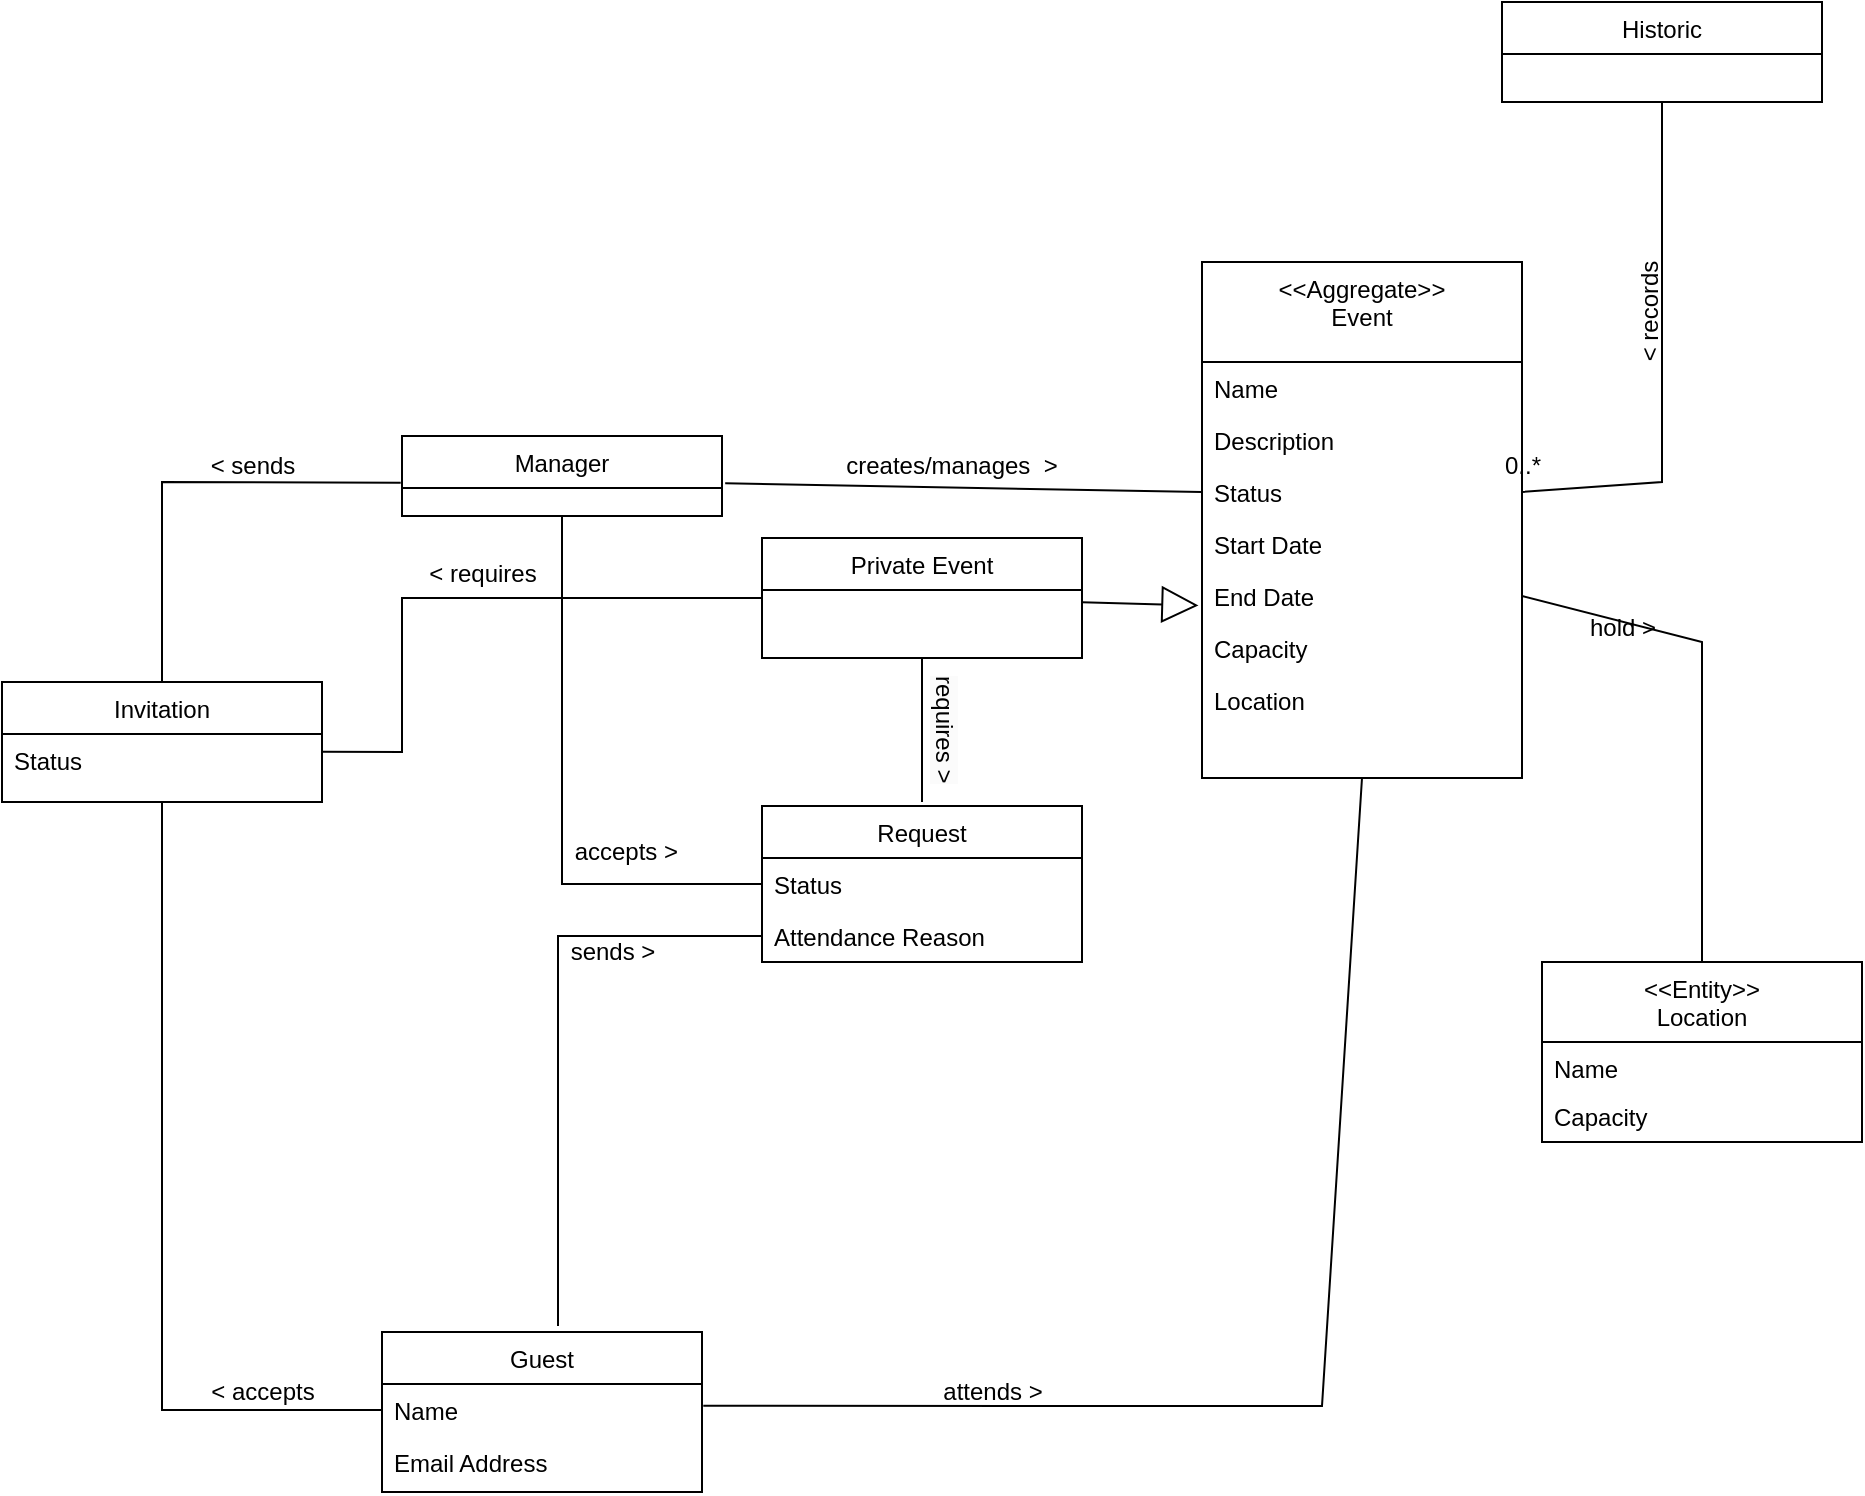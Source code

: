 <mxfile version="23.1.5" type="device" pages="2">
  <diagram id="C5RBs43oDa-KdzZeNtuy" name="Page-1">
    <mxGraphModel dx="1877" dy="1734" grid="1" gridSize="10" guides="1" tooltips="1" connect="1" arrows="1" fold="1" page="1" pageScale="1" pageWidth="827" pageHeight="1169" math="0" shadow="0">
      <root>
        <mxCell id="WIyWlLk6GJQsqaUBKTNV-0" />
        <mxCell id="WIyWlLk6GJQsqaUBKTNV-1" parent="WIyWlLk6GJQsqaUBKTNV-0" />
        <mxCell id="zkfFHV4jXpPFQw0GAbJ--0" value="Guest" style="swimlane;fontStyle=0;align=center;verticalAlign=top;childLayout=stackLayout;horizontal=1;startSize=26;horizontalStack=0;resizeParent=1;resizeLast=0;collapsible=1;marginBottom=0;rounded=0;shadow=0;strokeWidth=1;" parent="WIyWlLk6GJQsqaUBKTNV-1" vertex="1">
          <mxGeometry x="50" y="585" width="160" height="80" as="geometry">
            <mxRectangle x="230" y="140" width="160" height="26" as="alternateBounds" />
          </mxGeometry>
        </mxCell>
        <mxCell id="zkfFHV4jXpPFQw0GAbJ--1" value="Name" style="text;align=left;verticalAlign=top;spacingLeft=4;spacingRight=4;overflow=hidden;rotatable=0;points=[[0,0.5],[1,0.5]];portConstraint=eastwest;" parent="zkfFHV4jXpPFQw0GAbJ--0" vertex="1">
          <mxGeometry y="26" width="160" height="26" as="geometry" />
        </mxCell>
        <mxCell id="zkfFHV4jXpPFQw0GAbJ--3" value="Email Address" style="text;align=left;verticalAlign=top;spacingLeft=4;spacingRight=4;overflow=hidden;rotatable=0;points=[[0,0.5],[1,0.5]];portConstraint=eastwest;rounded=0;shadow=0;html=0;" parent="zkfFHV4jXpPFQw0GAbJ--0" vertex="1">
          <mxGeometry y="52" width="160" height="26" as="geometry" />
        </mxCell>
        <mxCell id="zkfFHV4jXpPFQw0GAbJ--6" value="Manager" style="swimlane;fontStyle=0;align=center;verticalAlign=top;childLayout=stackLayout;horizontal=1;startSize=26;horizontalStack=0;resizeParent=1;resizeLast=0;collapsible=1;marginBottom=0;rounded=0;shadow=0;strokeWidth=1;" parent="WIyWlLk6GJQsqaUBKTNV-1" vertex="1">
          <mxGeometry x="60" y="137" width="160" height="40" as="geometry">
            <mxRectangle x="130" y="380" width="160" height="26" as="alternateBounds" />
          </mxGeometry>
        </mxCell>
        <mxCell id="zkfFHV4jXpPFQw0GAbJ--13" value="Invitation" style="swimlane;fontStyle=0;align=center;verticalAlign=top;childLayout=stackLayout;horizontal=1;startSize=26;horizontalStack=0;resizeParent=1;resizeLast=0;collapsible=1;marginBottom=0;rounded=0;shadow=0;strokeWidth=1;" parent="WIyWlLk6GJQsqaUBKTNV-1" vertex="1">
          <mxGeometry x="-140" y="260" width="160" height="60" as="geometry">
            <mxRectangle x="340" y="380" width="170" height="26" as="alternateBounds" />
          </mxGeometry>
        </mxCell>
        <mxCell id="zkfFHV4jXpPFQw0GAbJ--14" value="Status" style="text;align=left;verticalAlign=top;spacingLeft=4;spacingRight=4;overflow=hidden;rotatable=0;points=[[0,0.5],[1,0.5]];portConstraint=eastwest;" parent="zkfFHV4jXpPFQw0GAbJ--13" vertex="1">
          <mxGeometry y="26" width="160" height="26" as="geometry" />
        </mxCell>
        <mxCell id="zkfFHV4jXpPFQw0GAbJ--17" value="&lt;&lt;Aggregate&gt;&gt;&#xa;Event" style="swimlane;fontStyle=0;align=center;verticalAlign=top;childLayout=stackLayout;horizontal=1;startSize=50;horizontalStack=0;resizeParent=1;resizeLast=0;collapsible=1;marginBottom=0;rounded=0;shadow=0;strokeWidth=1;" parent="WIyWlLk6GJQsqaUBKTNV-1" vertex="1">
          <mxGeometry x="460" y="50" width="160" height="258" as="geometry">
            <mxRectangle x="550" y="140" width="160" height="26" as="alternateBounds" />
          </mxGeometry>
        </mxCell>
        <mxCell id="zkfFHV4jXpPFQw0GAbJ--18" value="Name        " style="text;align=left;verticalAlign=top;spacingLeft=4;spacingRight=4;overflow=hidden;rotatable=0;points=[[0,0.5],[1,0.5]];portConstraint=eastwest;" parent="zkfFHV4jXpPFQw0GAbJ--17" vertex="1">
          <mxGeometry y="50" width="160" height="26" as="geometry" />
        </mxCell>
        <mxCell id="zkfFHV4jXpPFQw0GAbJ--19" value="Description" style="text;align=left;verticalAlign=top;spacingLeft=4;spacingRight=4;overflow=hidden;rotatable=0;points=[[0,0.5],[1,0.5]];portConstraint=eastwest;rounded=0;shadow=0;html=0;" parent="zkfFHV4jXpPFQw0GAbJ--17" vertex="1">
          <mxGeometry y="76" width="160" height="26" as="geometry" />
        </mxCell>
        <mxCell id="zkfFHV4jXpPFQw0GAbJ--20" value="Status" style="text;align=left;verticalAlign=top;spacingLeft=4;spacingRight=4;overflow=hidden;rotatable=0;points=[[0,0.5],[1,0.5]];portConstraint=eastwest;rounded=0;shadow=0;html=0;" parent="zkfFHV4jXpPFQw0GAbJ--17" vertex="1">
          <mxGeometry y="102" width="160" height="26" as="geometry" />
        </mxCell>
        <mxCell id="zkfFHV4jXpPFQw0GAbJ--21" value="Start Date" style="text;align=left;verticalAlign=top;spacingLeft=4;spacingRight=4;overflow=hidden;rotatable=0;points=[[0,0.5],[1,0.5]];portConstraint=eastwest;rounded=0;shadow=0;html=0;" parent="zkfFHV4jXpPFQw0GAbJ--17" vertex="1">
          <mxGeometry y="128" width="160" height="26" as="geometry" />
        </mxCell>
        <mxCell id="zkfFHV4jXpPFQw0GAbJ--22" value="End Date" style="text;align=left;verticalAlign=top;spacingLeft=4;spacingRight=4;overflow=hidden;rotatable=0;points=[[0,0.5],[1,0.5]];portConstraint=eastwest;rounded=0;shadow=0;html=0;" parent="zkfFHV4jXpPFQw0GAbJ--17" vertex="1">
          <mxGeometry y="154" width="160" height="26" as="geometry" />
        </mxCell>
        <mxCell id="zkfFHV4jXpPFQw0GAbJ--24" value="Capacity" style="text;align=left;verticalAlign=top;spacingLeft=4;spacingRight=4;overflow=hidden;rotatable=0;points=[[0,0.5],[1,0.5]];portConstraint=eastwest;" parent="zkfFHV4jXpPFQw0GAbJ--17" vertex="1">
          <mxGeometry y="180" width="160" height="26" as="geometry" />
        </mxCell>
        <mxCell id="zkfFHV4jXpPFQw0GAbJ--25" value="Location" style="text;align=left;verticalAlign=top;spacingLeft=4;spacingRight=4;overflow=hidden;rotatable=0;points=[[0,0.5],[1,0.5]];portConstraint=eastwest;" parent="zkfFHV4jXpPFQw0GAbJ--17" vertex="1">
          <mxGeometry y="206" width="160" height="26" as="geometry" />
        </mxCell>
        <mxCell id="BoSHgF8pJHQA6VVoxt-B-1" value="" style="endArrow=none;html=1;rounded=0;entryX=0;entryY=0.5;entryDx=0;entryDy=0;exitX=1.01;exitY=0.592;exitDx=0;exitDy=0;exitPerimeter=0;" parent="WIyWlLk6GJQsqaUBKTNV-1" source="zkfFHV4jXpPFQw0GAbJ--6" target="zkfFHV4jXpPFQw0GAbJ--20" edge="1">
          <mxGeometry width="50" height="50" relative="1" as="geometry">
            <mxPoint x="310" y="260" as="sourcePoint" />
            <mxPoint x="360" y="210" as="targetPoint" />
          </mxGeometry>
        </mxCell>
        <mxCell id="BoSHgF8pJHQA6VVoxt-B-2" value="creates/manages &amp;nbsp;&amp;gt;" style="text;html=1;strokeColor=none;fillColor=none;align=center;verticalAlign=middle;whiteSpace=wrap;rounded=0;" parent="WIyWlLk6GJQsqaUBKTNV-1" vertex="1">
          <mxGeometry x="280" y="137" width="110" height="30" as="geometry" />
        </mxCell>
        <mxCell id="BoSHgF8pJHQA6VVoxt-B-3" value="" style="endArrow=none;html=1;rounded=0;entryX=-0.004;entryY=0.583;entryDx=0;entryDy=0;entryPerimeter=0;exitX=0.5;exitY=0;exitDx=0;exitDy=0;" parent="WIyWlLk6GJQsqaUBKTNV-1" source="zkfFHV4jXpPFQw0GAbJ--13" target="zkfFHV4jXpPFQw0GAbJ--6" edge="1">
          <mxGeometry width="50" height="50" relative="1" as="geometry">
            <mxPoint x="-60" y="190" as="sourcePoint" />
            <mxPoint x="-10" y="140" as="targetPoint" />
            <Array as="points">
              <mxPoint x="-60" y="160" />
            </Array>
          </mxGeometry>
        </mxCell>
        <mxCell id="BoSHgF8pJHQA6VVoxt-B-4" value="&amp;lt; sends" style="text;html=1;align=center;verticalAlign=middle;resizable=0;points=[];autosize=1;strokeColor=none;fillColor=none;" parent="WIyWlLk6GJQsqaUBKTNV-1" vertex="1">
          <mxGeometry x="-50" y="137" width="70" height="30" as="geometry" />
        </mxCell>
        <mxCell id="BoSHgF8pJHQA6VVoxt-B-5" value="" style="endArrow=none;html=1;rounded=0;exitX=0;exitY=0.5;exitDx=0;exitDy=0;" parent="WIyWlLk6GJQsqaUBKTNV-1" source="zkfFHV4jXpPFQw0GAbJ--1" edge="1">
          <mxGeometry width="50" height="50" relative="1" as="geometry">
            <mxPoint x="-60" y="530" as="sourcePoint" />
            <mxPoint x="-60" y="320" as="targetPoint" />
            <Array as="points">
              <mxPoint x="-60" y="624" />
            </Array>
          </mxGeometry>
        </mxCell>
        <mxCell id="BoSHgF8pJHQA6VVoxt-B-6" value="&amp;lt; accepts" style="text;html=1;align=center;verticalAlign=middle;resizable=0;points=[];autosize=1;strokeColor=none;fillColor=none;" parent="WIyWlLk6GJQsqaUBKTNV-1" vertex="1">
          <mxGeometry x="-50" y="600" width="80" height="30" as="geometry" />
        </mxCell>
        <mxCell id="BoSHgF8pJHQA6VVoxt-B-7" value="" style="endArrow=none;html=1;rounded=0;exitX=1.004;exitY=0.804;exitDx=0;exitDy=0;exitPerimeter=0;entryX=0.5;entryY=1;entryDx=0;entryDy=0;" parent="WIyWlLk6GJQsqaUBKTNV-1" target="zkfFHV4jXpPFQw0GAbJ--17" edge="1">
          <mxGeometry width="50" height="50" relative="1" as="geometry">
            <mxPoint x="210.64" y="621.904" as="sourcePoint" />
            <mxPoint x="310" y="250" as="targetPoint" />
            <Array as="points">
              <mxPoint x="520" y="622" />
            </Array>
          </mxGeometry>
        </mxCell>
        <mxCell id="BoSHgF8pJHQA6VVoxt-B-8" value="attends &amp;gt;" style="text;html=1;align=center;verticalAlign=middle;resizable=0;points=[];autosize=1;strokeColor=none;fillColor=none;" parent="WIyWlLk6GJQsqaUBKTNV-1" vertex="1">
          <mxGeometry x="320" y="600" width="70" height="30" as="geometry" />
        </mxCell>
        <mxCell id="BoSHgF8pJHQA6VVoxt-B-10" value="&lt;&lt;Entity&gt;&gt;&#xa;Location" style="swimlane;fontStyle=0;align=center;verticalAlign=top;childLayout=stackLayout;horizontal=1;startSize=40;horizontalStack=0;resizeParent=1;resizeLast=0;collapsible=1;marginBottom=0;rounded=0;shadow=0;strokeWidth=1;" parent="WIyWlLk6GJQsqaUBKTNV-1" vertex="1">
          <mxGeometry x="630" y="400" width="160" height="90" as="geometry">
            <mxRectangle x="130" y="380" width="160" height="26" as="alternateBounds" />
          </mxGeometry>
        </mxCell>
        <mxCell id="BoSHgF8pJHQA6VVoxt-B-12" value="Name" style="text;align=left;verticalAlign=top;spacingLeft=4;spacingRight=4;overflow=hidden;rotatable=0;points=[[0,0.5],[1,0.5]];portConstraint=eastwest;" parent="BoSHgF8pJHQA6VVoxt-B-10" vertex="1">
          <mxGeometry y="40" width="160" height="24" as="geometry" />
        </mxCell>
        <mxCell id="BoSHgF8pJHQA6VVoxt-B-13" value="Capacity" style="text;align=left;verticalAlign=top;spacingLeft=4;spacingRight=4;overflow=hidden;rotatable=0;points=[[0,0.5],[1,0.5]];portConstraint=eastwest;" parent="BoSHgF8pJHQA6VVoxt-B-10" vertex="1">
          <mxGeometry y="64" width="160" height="26" as="geometry" />
        </mxCell>
        <mxCell id="BoSHgF8pJHQA6VVoxt-B-14" value="Historic" style="swimlane;fontStyle=0;align=center;verticalAlign=top;childLayout=stackLayout;horizontal=1;startSize=26;horizontalStack=0;resizeParent=1;resizeLast=0;collapsible=1;marginBottom=0;rounded=0;shadow=0;strokeWidth=1;" parent="WIyWlLk6GJQsqaUBKTNV-1" vertex="1">
          <mxGeometry x="610" y="-80" width="160" height="50" as="geometry">
            <mxRectangle x="130" y="380" width="160" height="26" as="alternateBounds" />
          </mxGeometry>
        </mxCell>
        <mxCell id="BoSHgF8pJHQA6VVoxt-B-17" value="" style="endArrow=none;html=1;rounded=0;exitX=1;exitY=0.5;exitDx=0;exitDy=0;" parent="WIyWlLk6GJQsqaUBKTNV-1" source="zkfFHV4jXpPFQw0GAbJ--20" edge="1">
          <mxGeometry width="50" height="50" relative="1" as="geometry">
            <mxPoint x="640" y="20" as="sourcePoint" />
            <mxPoint x="690" y="-30" as="targetPoint" />
            <Array as="points">
              <mxPoint x="690" y="160" />
            </Array>
          </mxGeometry>
        </mxCell>
        <mxCell id="BoSHgF8pJHQA6VVoxt-B-18" value="&amp;lt; records" style="text;html=1;align=center;verticalAlign=middle;resizable=0;points=[];autosize=1;strokeColor=none;fillColor=none;rotation=-90;" parent="WIyWlLk6GJQsqaUBKTNV-1" vertex="1">
          <mxGeometry x="649" y="60" width="70" height="30" as="geometry" />
        </mxCell>
        <mxCell id="BoSHgF8pJHQA6VVoxt-B-19" value="" style="endArrow=none;html=1;rounded=0;entryX=0.5;entryY=0;entryDx=0;entryDy=0;exitX=1;exitY=0.5;exitDx=0;exitDy=0;" parent="WIyWlLk6GJQsqaUBKTNV-1" source="zkfFHV4jXpPFQw0GAbJ--22" target="BoSHgF8pJHQA6VVoxt-B-10" edge="1">
          <mxGeometry width="50" height="50" relative="1" as="geometry">
            <mxPoint x="600" y="240" as="sourcePoint" />
            <mxPoint x="720" y="240" as="targetPoint" />
            <Array as="points">
              <mxPoint x="710" y="240" />
            </Array>
          </mxGeometry>
        </mxCell>
        <mxCell id="BoSHgF8pJHQA6VVoxt-B-20" value="Request" style="swimlane;fontStyle=0;align=center;verticalAlign=top;childLayout=stackLayout;horizontal=1;startSize=26;horizontalStack=0;resizeParent=1;resizeLast=0;collapsible=1;marginBottom=0;rounded=0;shadow=0;strokeWidth=1;" parent="WIyWlLk6GJQsqaUBKTNV-1" vertex="1">
          <mxGeometry x="240" y="322" width="160" height="78" as="geometry">
            <mxRectangle x="340" y="380" width="170" height="26" as="alternateBounds" />
          </mxGeometry>
        </mxCell>
        <mxCell id="BoSHgF8pJHQA6VVoxt-B-21" value="Status" style="text;align=left;verticalAlign=top;spacingLeft=4;spacingRight=4;overflow=hidden;rotatable=0;points=[[0,0.5],[1,0.5]];portConstraint=eastwest;" parent="BoSHgF8pJHQA6VVoxt-B-20" vertex="1">
          <mxGeometry y="26" width="160" height="26" as="geometry" />
        </mxCell>
        <mxCell id="BoSHgF8pJHQA6VVoxt-B-23" value="Attendance Reason" style="text;align=left;verticalAlign=top;spacingLeft=4;spacingRight=4;overflow=hidden;rotatable=0;points=[[0,0.5],[1,0.5]];portConstraint=eastwest;" parent="BoSHgF8pJHQA6VVoxt-B-20" vertex="1">
          <mxGeometry y="52" width="160" height="26" as="geometry" />
        </mxCell>
        <mxCell id="BoSHgF8pJHQA6VVoxt-B-24" value="" style="endArrow=none;html=1;rounded=0;exitX=0;exitY=0.5;exitDx=0;exitDy=0;entryX=0.5;entryY=1;entryDx=0;entryDy=0;" parent="WIyWlLk6GJQsqaUBKTNV-1" source="BoSHgF8pJHQA6VVoxt-B-21" target="zkfFHV4jXpPFQw0GAbJ--6" edge="1">
          <mxGeometry width="50" height="50" relative="1" as="geometry">
            <mxPoint x="219.84" y="308.996" as="sourcePoint" />
            <mxPoint x="130" y="180" as="targetPoint" />
            <Array as="points">
              <mxPoint x="140" y="361" />
            </Array>
          </mxGeometry>
        </mxCell>
        <mxCell id="BoSHgF8pJHQA6VVoxt-B-25" value="&amp;nbsp;accepts &amp;gt;" style="text;html=1;align=center;verticalAlign=middle;resizable=0;points=[];autosize=1;strokeColor=none;fillColor=none;rotation=0;" parent="WIyWlLk6GJQsqaUBKTNV-1" vertex="1">
          <mxGeometry x="130" y="330" width="80" height="30" as="geometry" />
        </mxCell>
        <mxCell id="BoSHgF8pJHQA6VVoxt-B-26" value="" style="endArrow=none;html=1;rounded=0;exitX=0.5;exitY=0;exitDx=0;exitDy=0;entryX=0;entryY=0.5;entryDx=0;entryDy=0;" parent="WIyWlLk6GJQsqaUBKTNV-1" target="BoSHgF8pJHQA6VVoxt-B-23" edge="1">
          <mxGeometry width="50" height="50" relative="1" as="geometry">
            <mxPoint x="138" y="582" as="sourcePoint" />
            <mxPoint x="240" y="384" as="targetPoint" />
            <Array as="points">
              <mxPoint x="138" y="417" />
              <mxPoint x="138" y="387" />
            </Array>
          </mxGeometry>
        </mxCell>
        <mxCell id="BoSHgF8pJHQA6VVoxt-B-27" value="sends &amp;gt;" style="text;html=1;align=center;verticalAlign=middle;resizable=0;points=[];autosize=1;strokeColor=none;fillColor=none;" parent="WIyWlLk6GJQsqaUBKTNV-1" vertex="1">
          <mxGeometry x="130" y="380" width="70" height="30" as="geometry" />
        </mxCell>
        <mxCell id="BoSHgF8pJHQA6VVoxt-B-28" value="hold &amp;gt;" style="text;html=1;align=center;verticalAlign=middle;resizable=0;points=[];autosize=1;strokeColor=none;fillColor=none;" parent="WIyWlLk6GJQsqaUBKTNV-1" vertex="1">
          <mxGeometry x="640" y="218" width="60" height="30" as="geometry" />
        </mxCell>
        <mxCell id="BoSHgF8pJHQA6VVoxt-B-30" value="0..*" style="text;html=1;align=center;verticalAlign=middle;resizable=0;points=[];autosize=1;strokeColor=none;fillColor=none;" parent="WIyWlLk6GJQsqaUBKTNV-1" vertex="1">
          <mxGeometry x="600" y="137" width="40" height="30" as="geometry" />
        </mxCell>
        <mxCell id="QdsFsxminv8GNxegzQmr-0" value="Private Event" style="swimlane;fontStyle=0;align=center;verticalAlign=top;childLayout=stackLayout;horizontal=1;startSize=26;horizontalStack=0;resizeParent=1;resizeLast=0;collapsible=1;marginBottom=0;rounded=0;shadow=0;strokeWidth=1;" parent="WIyWlLk6GJQsqaUBKTNV-1" vertex="1">
          <mxGeometry x="240" y="188" width="160" height="60" as="geometry">
            <mxRectangle x="340" y="380" width="170" height="26" as="alternateBounds" />
          </mxGeometry>
        </mxCell>
        <mxCell id="QdsFsxminv8GNxegzQmr-3" value="" style="endArrow=block;endSize=16;endFill=0;html=1;rounded=0;entryX=-0.011;entryY=0.681;entryDx=0;entryDy=0;entryPerimeter=0;" parent="WIyWlLk6GJQsqaUBKTNV-1" source="QdsFsxminv8GNxegzQmr-0" target="zkfFHV4jXpPFQw0GAbJ--22" edge="1">
          <mxGeometry width="160" relative="1" as="geometry">
            <mxPoint x="290" y="380" as="sourcePoint" />
            <mxPoint x="450" y="380" as="targetPoint" />
          </mxGeometry>
        </mxCell>
        <mxCell id="QdsFsxminv8GNxegzQmr-5" value="" style="endArrow=none;html=1;rounded=0;entryX=0;entryY=0.5;entryDx=0;entryDy=0;exitX=1;exitY=0.341;exitDx=0;exitDy=0;exitPerimeter=0;" parent="WIyWlLk6GJQsqaUBKTNV-1" source="zkfFHV4jXpPFQw0GAbJ--14" target="QdsFsxminv8GNxegzQmr-0" edge="1">
          <mxGeometry width="50" height="50" relative="1" as="geometry">
            <mxPoint x="180" y="410" as="sourcePoint" />
            <mxPoint x="230" y="360" as="targetPoint" />
            <Array as="points">
              <mxPoint x="60" y="295" />
              <mxPoint x="60" y="218" />
            </Array>
          </mxGeometry>
        </mxCell>
        <mxCell id="QdsFsxminv8GNxegzQmr-6" value="" style="endArrow=none;html=1;rounded=0;entryX=0.5;entryY=1;entryDx=0;entryDy=0;" parent="WIyWlLk6GJQsqaUBKTNV-1" target="QdsFsxminv8GNxegzQmr-0" edge="1">
          <mxGeometry width="50" height="50" relative="1" as="geometry">
            <mxPoint x="320" y="320" as="sourcePoint" />
            <mxPoint x="230" y="360" as="targetPoint" />
          </mxGeometry>
        </mxCell>
        <mxCell id="QdsFsxminv8GNxegzQmr-7" value="&amp;lt; requires" style="text;html=1;align=center;verticalAlign=middle;resizable=0;points=[];autosize=1;strokeColor=none;fillColor=none;" parent="WIyWlLk6GJQsqaUBKTNV-1" vertex="1">
          <mxGeometry x="60" y="191" width="80" height="30" as="geometry" />
        </mxCell>
        <mxCell id="QdsFsxminv8GNxegzQmr-8" value="&lt;span style=&quot;color: rgb(0, 0, 0); font-family: Helvetica; font-size: 12px; font-style: normal; font-variant-ligatures: normal; font-variant-caps: normal; font-weight: 400; letter-spacing: normal; orphans: 2; text-align: center; text-indent: 0px; text-transform: none; widows: 2; word-spacing: 0px; -webkit-text-stroke-width: 0px; background-color: rgb(251, 251, 251); text-decoration-thickness: initial; text-decoration-style: initial; text-decoration-color: initial; float: none; display: inline !important;&quot;&gt;requires &amp;gt;&lt;/span&gt;" style="text;whiteSpace=wrap;html=1;rotation=90;" parent="WIyWlLk6GJQsqaUBKTNV-1" vertex="1">
          <mxGeometry x="280" y="280" width="90" height="40" as="geometry" />
        </mxCell>
      </root>
    </mxGraphModel>
  </diagram>
  <diagram id="agt8nv_GkXuoI0fi9p_U" name="Page-2">
    <mxGraphModel dx="3130" dy="1886" grid="1" gridSize="10" guides="1" tooltips="1" connect="1" arrows="1" fold="1" page="1" pageScale="1" pageWidth="850" pageHeight="1100" math="0" shadow="0">
      <root>
        <mxCell id="0" />
        <mxCell id="1" parent="0" />
        <mxCell id="qMtzz8LlwLKioC_5_ySD-1" value="&lt;&lt;Aggregate&gt;&gt;&#xa;Event" style="swimlane;fontStyle=0;align=center;verticalAlign=top;childLayout=stackLayout;horizontal=1;startSize=50;horizontalStack=0;resizeParent=1;resizeLast=0;collapsible=1;marginBottom=0;rounded=0;shadow=0;strokeWidth=1;fillColor=#d5e8d4;strokeColor=#82b366;fillStyle=solid;swimlaneFillColor=none;" parent="1" vertex="1">
          <mxGeometry x="-830" y="-190" width="379" height="590" as="geometry">
            <mxRectangle x="550" y="140" width="160" height="26" as="alternateBounds" />
          </mxGeometry>
        </mxCell>
        <mxCell id="qMtzz8LlwLKioC_5_ySD-2" value="Name:EventName        " style="text;align=left;verticalAlign=top;spacingLeft=4;spacingRight=4;overflow=hidden;rotatable=0;points=[[0,0.5],[1,0.5]];portConstraint=eastwest;" parent="qMtzz8LlwLKioC_5_ySD-1" vertex="1">
          <mxGeometry y="50" width="379" height="26" as="geometry" />
        </mxCell>
        <mxCell id="qMtzz8LlwLKioC_5_ySD-3" value="Description:Description" style="text;align=left;verticalAlign=top;spacingLeft=4;spacingRight=4;overflow=hidden;rotatable=0;points=[[0,0.5],[1,0.5]];portConstraint=eastwest;rounded=0;shadow=0;html=0;" parent="qMtzz8LlwLKioC_5_ySD-1" vertex="1">
          <mxGeometry y="76" width="379" height="26" as="geometry" />
        </mxCell>
        <mxCell id="qMtzz8LlwLKioC_5_ySD-4" value="Status:bool" style="text;align=left;verticalAlign=top;spacingLeft=4;spacingRight=4;overflow=hidden;rotatable=0;points=[[0,0.5],[1,0.5]];portConstraint=eastwest;rounded=0;shadow=0;html=0;" parent="qMtzz8LlwLKioC_5_ySD-1" vertex="1">
          <mxGeometry y="102" width="379" height="26" as="geometry" />
        </mxCell>
        <mxCell id="qMtzz8LlwLKioC_5_ySD-5" value="Start Date:EventDate                    " style="text;align=left;verticalAlign=top;spacingLeft=4;spacingRight=4;overflow=hidden;rotatable=0;points=[[0,0.5],[1,0.5]];portConstraint=eastwest;rounded=0;shadow=0;html=0;" parent="qMtzz8LlwLKioC_5_ySD-1" vertex="1">
          <mxGeometry y="128" width="379" height="26" as="geometry" />
        </mxCell>
        <mxCell id="qMtzz8LlwLKioC_5_ySD-6" value="End Date:EventDate" style="text;align=left;verticalAlign=top;spacingLeft=4;spacingRight=4;overflow=hidden;rotatable=0;points=[[0,0.5],[1,0.5]];portConstraint=eastwest;rounded=0;shadow=0;html=0;" parent="qMtzz8LlwLKioC_5_ySD-1" vertex="1">
          <mxGeometry y="154" width="379" height="26" as="geometry" />
        </mxCell>
        <mxCell id="qMtzz8LlwLKioC_5_ySD-7" value="IsPublic:bool" style="text;align=left;verticalAlign=top;spacingLeft=4;spacingRight=4;overflow=hidden;rotatable=0;points=[[0,0.5],[1,0.5]];portConstraint=eastwest;" parent="qMtzz8LlwLKioC_5_ySD-1" vertex="1">
          <mxGeometry y="180" width="379" height="26" as="geometry" />
        </mxCell>
        <mxCell id="-FZPkV6R3wW4Q_CXVJZe-80" value="Capacity:Capacity" style="text;align=left;verticalAlign=top;spacingLeft=4;spacingRight=4;overflow=hidden;rotatable=0;points=[[0,0.5],[1,0.5]];portConstraint=eastwest;" parent="qMtzz8LlwLKioC_5_ySD-1" vertex="1">
          <mxGeometry y="206" width="379" height="26" as="geometry" />
        </mxCell>
        <mxCell id="-FZPkV6R3wW4Q_CXVJZe-105" value="Partecipants:GuestsId[Capacity]" style="text;align=left;verticalAlign=top;spacingLeft=4;spacingRight=4;overflow=hidden;rotatable=0;points=[[0,0.5],[1,0.5]];portConstraint=eastwest;" parent="qMtzz8LlwLKioC_5_ySD-1" vertex="1">
          <mxGeometry y="232" width="379" height="26" as="geometry" />
        </mxCell>
        <mxCell id="qMtzz8LlwLKioC_5_ySD-8" value="Location:Location" style="text;align=left;verticalAlign=top;spacingLeft=4;spacingRight=4;overflow=hidden;rotatable=0;points=[[0,0.5],[1,0.5]];portConstraint=eastwest;" parent="qMtzz8LlwLKioC_5_ySD-1" vertex="1">
          <mxGeometry y="258" width="379" height="26" as="geometry" />
        </mxCell>
        <mxCell id="osdctm7phbbtcm-xf1jS-6" value="" style="line;strokeWidth=1;fillColor=none;align=left;verticalAlign=middle;spacingTop=-1;spacingLeft=3;spacingRight=3;rotatable=0;labelPosition=right;points=[];portConstraint=eastwest;strokeColor=inherit;" vertex="1" parent="qMtzz8LlwLKioC_5_ySD-1">
          <mxGeometry y="284" width="379" height="8" as="geometry" />
        </mxCell>
        <mxCell id="-FZPkV6R3wW4Q_CXVJZe-70" value="Event(...)" style="text;align=left;verticalAlign=top;spacingLeft=4;spacingRight=4;overflow=hidden;rotatable=0;points=[[0,0.5],[1,0.5]];portConstraint=eastwest;" parent="qMtzz8LlwLKioC_5_ySD-1" vertex="1">
          <mxGeometry y="292" width="379" height="26" as="geometry" />
        </mxCell>
        <mxCell id="-FZPkV6R3wW4Q_CXVJZe-72" value="+UpdateEventName(name:EventName):void" style="text;align=left;verticalAlign=top;spacingLeft=4;spacingRight=4;overflow=hidden;rotatable=0;points=[[0,0.5],[1,0.5]];portConstraint=eastwest;" parent="qMtzz8LlwLKioC_5_ySD-1" vertex="1">
          <mxGeometry y="318" width="379" height="26" as="geometry" />
        </mxCell>
        <mxCell id="-FZPkV6R3wW4Q_CXVJZe-77" value="+UpdateEventDescription(description:Description):void" style="text;align=left;verticalAlign=top;spacingLeft=4;spacingRight=4;overflow=hidden;rotatable=0;points=[[0,0.5],[1,0.5]];portConstraint=eastwest;" parent="qMtzz8LlwLKioC_5_ySD-1" vertex="1">
          <mxGeometry y="344" width="379" height="26" as="geometry" />
        </mxCell>
        <mxCell id="-FZPkV6R3wW4Q_CXVJZe-78" value="+UpdateStartDate(startTime:StartEventDate):void" style="text;align=left;verticalAlign=top;spacingLeft=4;spacingRight=4;overflow=hidden;rotatable=0;points=[[0,0.5],[1,0.5]];portConstraint=eastwest;" parent="qMtzz8LlwLKioC_5_ySD-1" vertex="1">
          <mxGeometry y="370" width="379" height="26" as="geometry" />
        </mxCell>
        <mxCell id="osdctm7phbbtcm-xf1jS-1" value="+SetEventLocation(location:Location):void" style="text;align=left;verticalAlign=top;spacingLeft=4;spacingRight=4;overflow=hidden;rotatable=0;points=[[0,0.5],[1,0.5]];portConstraint=eastwest;" vertex="1" parent="qMtzz8LlwLKioC_5_ySD-1">
          <mxGeometry y="396" width="379" height="26" as="geometry" />
        </mxCell>
        <mxCell id="-FZPkV6R3wW4Q_CXVJZe-86" value="+UpdateEndDate(endTime:EndEventDate):void" style="text;align=left;verticalAlign=top;spacingLeft=4;spacingRight=4;overflow=hidden;rotatable=0;points=[[0,0.5],[1,0.5]];portConstraint=eastwest;" parent="qMtzz8LlwLKioC_5_ySD-1" vertex="1">
          <mxGeometry y="422" width="379" height="26" as="geometry" />
        </mxCell>
        <mxCell id="-FZPkV6R3wW4Q_CXVJZe-87" value="+SetEventPublic():void" style="text;align=left;verticalAlign=top;spacingLeft=4;spacingRight=4;overflow=hidden;rotatable=0;points=[[0,0.5],[1,0.5]];portConstraint=eastwest;" parent="qMtzz8LlwLKioC_5_ySD-1" vertex="1">
          <mxGeometry y="448" width="379" height="26" as="geometry" />
        </mxCell>
        <mxCell id="-FZPkV6R3wW4Q_CXVJZe-88" value="+SetEventPrivate():void" style="text;align=left;verticalAlign=top;spacingLeft=4;spacingRight=4;overflow=hidden;rotatable=0;points=[[0,0.5],[1,0.5]];portConstraint=eastwest;" parent="qMtzz8LlwLKioC_5_ySD-1" vertex="1">
          <mxGeometry y="474" width="379" height="26" as="geometry" />
        </mxCell>
        <mxCell id="-FZPkV6R3wW4Q_CXVJZe-71" value="+SetMaximumNumberOfGuests(maxNumGuests:Capacity):void" style="text;align=left;verticalAlign=top;spacingLeft=4;spacingRight=4;overflow=hidden;rotatable=0;points=[[0,0.5],[1,0.5]];portConstraint=eastwest;" parent="qMtzz8LlwLKioC_5_ySD-1" vertex="1">
          <mxGeometry y="500" width="379" height="26" as="geometry" />
        </mxCell>
        <mxCell id="-FZPkV6R3wW4Q_CXVJZe-89" value="+SetEventToReady():void" style="text;align=left;verticalAlign=top;spacingLeft=4;spacingRight=4;overflow=hidden;rotatable=0;points=[[0,0.5],[1,0.5]];portConstraint=eastwest;" parent="qMtzz8LlwLKioC_5_ySD-1" vertex="1">
          <mxGeometry y="526" width="379" height="26" as="geometry" />
        </mxCell>
        <mxCell id="-FZPkV6R3wW4Q_CXVJZe-90" value="+ActivateEvent():void" style="text;align=left;verticalAlign=top;spacingLeft=4;spacingRight=4;overflow=hidden;rotatable=0;points=[[0,0.5],[1,0.5]];portConstraint=eastwest;" parent="qMtzz8LlwLKioC_5_ySD-1" vertex="1">
          <mxGeometry y="552" width="379" height="38" as="geometry" />
        </mxCell>
        <mxCell id="Dy35-5pI5FWUEfLvZ2Aj-1" value="&lt;&lt;Aggregate&gt;&gt;&#xa;Location" style="swimlane;fontStyle=0;align=center;verticalAlign=top;childLayout=stackLayout;horizontal=1;startSize=40;horizontalStack=0;resizeParent=1;resizeLast=0;collapsible=1;marginBottom=0;rounded=0;shadow=0;strokeWidth=1;fillColor=#d5e8d4;strokeColor=#82b366;" parent="1" vertex="1">
          <mxGeometry x="-540" y="-480" width="400" height="228" as="geometry">
            <mxRectangle x="130" y="380" width="160" height="26" as="alternateBounds" />
          </mxGeometry>
        </mxCell>
        <mxCell id="Dy35-5pI5FWUEfLvZ2Aj-2" value="Name:LocationName" style="text;align=left;verticalAlign=top;spacingLeft=4;spacingRight=4;overflow=hidden;rotatable=0;points=[[0,0.5],[1,0.5]];portConstraint=eastwest;" parent="Dy35-5pI5FWUEfLvZ2Aj-1" vertex="1">
          <mxGeometry y="40" width="400" height="24" as="geometry" />
        </mxCell>
        <mxCell id="Dy35-5pI5FWUEfLvZ2Aj-3" value="Capacity:Capacity" style="text;align=left;verticalAlign=top;spacingLeft=4;spacingRight=4;overflow=hidden;rotatable=0;points=[[0,0.5],[1,0.5]];portConstraint=eastwest;" parent="Dy35-5pI5FWUEfLvZ2Aj-1" vertex="1">
          <mxGeometry y="64" width="400" height="26" as="geometry" />
        </mxCell>
        <mxCell id="osdctm7phbbtcm-xf1jS-10" value="Adress:Adress" style="text;align=left;verticalAlign=top;spacingLeft=4;spacingRight=4;overflow=hidden;rotatable=0;points=[[0,0.5],[1,0.5]];portConstraint=eastwest;" vertex="1" parent="Dy35-5pI5FWUEfLvZ2Aj-1">
          <mxGeometry y="90" width="400" height="26" as="geometry" />
        </mxCell>
        <mxCell id="osdctm7phbbtcm-xf1jS-7" value="Available:bool" style="text;align=left;verticalAlign=top;spacingLeft=4;spacingRight=4;overflow=hidden;rotatable=0;points=[[0,0.5],[1,0.5]];portConstraint=eastwest;" vertex="1" parent="Dy35-5pI5FWUEfLvZ2Aj-1">
          <mxGeometry y="116" width="400" height="26" as="geometry" />
        </mxCell>
        <mxCell id="osdctm7phbbtcm-xf1jS-3" value="" style="line;strokeWidth=1;fillColor=none;align=left;verticalAlign=middle;spacingTop=-1;spacingLeft=3;spacingRight=3;rotatable=0;labelPosition=right;points=[];portConstraint=eastwest;strokeColor=inherit;" vertex="1" parent="Dy35-5pI5FWUEfLvZ2Aj-1">
          <mxGeometry y="142" width="400" height="8" as="geometry" />
        </mxCell>
        <mxCell id="osdctm7phbbtcm-xf1jS-8" value="+Location(name:LocationName, capacity:Capacity, adress:Adress)" style="text;align=left;verticalAlign=top;spacingLeft=4;spacingRight=4;overflow=hidden;rotatable=0;points=[[0,0.5],[1,0.5]];portConstraint=eastwest;" vertex="1" parent="Dy35-5pI5FWUEfLvZ2Aj-1">
          <mxGeometry y="150" width="400" height="26" as="geometry" />
        </mxCell>
        <mxCell id="osdctm7phbbtcm-xf1jS-9" value="+setMaximumNumberOfPeople(capacity:Capacity)" style="text;align=left;verticalAlign=top;spacingLeft=4;spacingRight=4;overflow=hidden;rotatable=0;points=[[0,0.5],[1,0.5]];portConstraint=eastwest;" vertex="1" parent="Dy35-5pI5FWUEfLvZ2Aj-1">
          <mxGeometry y="176" width="400" height="26" as="geometry" />
        </mxCell>
        <mxCell id="-FZPkV6R3wW4Q_CXVJZe-43" value="+setAvailability(available:bool)" style="text;align=left;verticalAlign=top;spacingLeft=4;spacingRight=4;overflow=hidden;rotatable=0;points=[[0,0.5],[1,0.5]];portConstraint=eastwest;" parent="Dy35-5pI5FWUEfLvZ2Aj-1" vertex="1">
          <mxGeometry y="202" width="400" height="26" as="geometry" />
        </mxCell>
        <mxCell id="M5aOLGHY8sTB4cnnb8_e-1" value="&lt;&lt;Aggregate&gt;&gt;&#xa;Manager" style="swimlane;fontStyle=0;align=center;verticalAlign=top;childLayout=stackLayout;horizontal=1;startSize=40;horizontalStack=0;resizeParent=1;resizeLast=0;collapsible=1;marginBottom=0;rounded=0;shadow=0;strokeWidth=1;fillColor=#d5e8d4;strokeColor=#82b366;" parent="1" vertex="1">
          <mxGeometry x="-230" y="-86" width="220" height="168" as="geometry">
            <mxRectangle x="130" y="380" width="160" height="26" as="alternateBounds" />
          </mxGeometry>
        </mxCell>
        <mxCell id="osdctm7phbbtcm-xf1jS-12" value="Name:FirstName" style="text;align=left;verticalAlign=top;spacingLeft=4;spacingRight=4;overflow=hidden;rotatable=0;points=[[0,0.5],[1,0.5]];portConstraint=eastwest;" vertex="1" parent="M5aOLGHY8sTB4cnnb8_e-1">
          <mxGeometry y="40" width="220" height="24" as="geometry" />
        </mxCell>
        <mxCell id="osdctm7phbbtcm-xf1jS-11" value="" style="line;strokeWidth=1;fillColor=none;align=left;verticalAlign=middle;spacingTop=-1;spacingLeft=3;spacingRight=3;rotatable=0;labelPosition=right;points=[];portConstraint=eastwest;strokeColor=inherit;" vertex="1" parent="M5aOLGHY8sTB4cnnb8_e-1">
          <mxGeometry y="64" width="220" height="8" as="geometry" />
        </mxCell>
        <mxCell id="osdctm7phbbtcm-xf1jS-13" value="+ApproveRequest(request:RequestId)" style="text;align=left;verticalAlign=top;spacingLeft=4;spacingRight=4;overflow=hidden;rotatable=0;points=[[0,0.5],[1,0.5]];portConstraint=eastwest;" vertex="1" parent="M5aOLGHY8sTB4cnnb8_e-1">
          <mxGeometry y="72" width="220" height="24" as="geometry" />
        </mxCell>
        <mxCell id="osdctm7phbbtcm-xf1jS-14" value="+DeclineRequest(request:RequestId)" style="text;align=left;verticalAlign=top;spacingLeft=4;spacingRight=4;overflow=hidden;rotatable=0;points=[[0,0.5],[1,0.5]];portConstraint=eastwest;" vertex="1" parent="M5aOLGHY8sTB4cnnb8_e-1">
          <mxGeometry y="96" width="220" height="24" as="geometry" />
        </mxCell>
        <mxCell id="osdctm7phbbtcm-xf1jS-15" value="+CancelEvent(event:EventId)" style="text;align=left;verticalAlign=top;spacingLeft=4;spacingRight=4;overflow=hidden;rotatable=0;points=[[0,0.5],[1,0.5]];portConstraint=eastwest;" vertex="1" parent="M5aOLGHY8sTB4cnnb8_e-1">
          <mxGeometry y="120" width="220" height="24" as="geometry" />
        </mxCell>
        <mxCell id="M5aOLGHY8sTB4cnnb8_e-2" value="+DeleteEvent(event:EventId)" style="text;align=left;verticalAlign=top;spacingLeft=4;spacingRight=4;overflow=hidden;rotatable=0;points=[[0,0.5],[1,0.5]];portConstraint=eastwest;" parent="M5aOLGHY8sTB4cnnb8_e-1" vertex="1">
          <mxGeometry y="144" width="220" height="24" as="geometry" />
        </mxCell>
        <mxCell id="KNvpDS_cAExll6cKkmd6-1" value="&lt;&lt;Entity&gt;&gt;&#xa;Invitation" style="swimlane;fontStyle=0;align=center;verticalAlign=top;childLayout=stackLayout;horizontal=1;startSize=40;horizontalStack=0;resizeParent=1;resizeLast=0;collapsible=1;marginBottom=0;rounded=0;shadow=0;strokeWidth=1;fillColor=#f8cecc;strokeColor=#b85450;" parent="1" vertex="1">
          <mxGeometry x="-960" y="517" width="160" height="100" as="geometry">
            <mxRectangle x="340" y="380" width="170" height="26" as="alternateBounds" />
          </mxGeometry>
        </mxCell>
        <mxCell id="osdctm7phbbtcm-xf1jS-19" value="Status:Status" style="text;align=left;verticalAlign=top;spacingLeft=4;spacingRight=4;overflow=hidden;rotatable=0;points=[[0,0.5],[1,0.5]];portConstraint=eastwest;" vertex="1" parent="KNvpDS_cAExll6cKkmd6-1">
          <mxGeometry y="40" width="160" height="26" as="geometry" />
        </mxCell>
        <mxCell id="osdctm7phbbtcm-xf1jS-20" value="" style="line;strokeWidth=1;fillColor=none;align=left;verticalAlign=middle;spacingTop=-1;spacingLeft=3;spacingRight=3;rotatable=0;labelPosition=right;points=[];portConstraint=eastwest;strokeColor=inherit;" vertex="1" parent="KNvpDS_cAExll6cKkmd6-1">
          <mxGeometry y="66" width="160" height="8" as="geometry" />
        </mxCell>
        <mxCell id="KNvpDS_cAExll6cKkmd6-2" value="+Invitation(guest:GuestId)" style="text;align=left;verticalAlign=top;spacingLeft=4;spacingRight=4;overflow=hidden;rotatable=0;points=[[0,0.5],[1,0.5]];portConstraint=eastwest;" parent="KNvpDS_cAExll6cKkmd6-1" vertex="1">
          <mxGeometry y="74" width="160" height="26" as="geometry" />
        </mxCell>
        <mxCell id="KNvpDS_cAExll6cKkmd6-4" value="&lt;&lt;Aggregate&gt;&gt;&#xa;Guest" style="swimlane;fontStyle=0;align=center;verticalAlign=top;childLayout=stackLayout;horizontal=1;startSize=40;horizontalStack=0;resizeParent=1;resizeLast=0;collapsible=1;marginBottom=0;rounded=0;shadow=0;strokeWidth=1;fillColor=#d5e8d4;strokeColor=#82b366;" parent="1" vertex="1">
          <mxGeometry x="-1030" y="770" width="420" height="258" as="geometry">
            <mxRectangle x="130" y="380" width="160" height="26" as="alternateBounds" />
          </mxGeometry>
        </mxCell>
        <mxCell id="KNvpDS_cAExll6cKkmd6-5" value="FirstName:FirstName" style="text;align=left;verticalAlign=top;spacingLeft=4;spacingRight=4;overflow=hidden;rotatable=0;points=[[0,0.5],[1,0.5]];portConstraint=eastwest;" parent="KNvpDS_cAExll6cKkmd6-4" vertex="1">
          <mxGeometry y="40" width="420" height="30" as="geometry" />
        </mxCell>
        <mxCell id="-FZPkV6R3wW4Q_CXVJZe-99" value="LastName:LastName" style="text;align=left;verticalAlign=top;spacingLeft=4;spacingRight=4;overflow=hidden;rotatable=0;points=[[0,0.5],[1,0.5]];portConstraint=eastwest;" parent="KNvpDS_cAExll6cKkmd6-4" vertex="1">
          <mxGeometry y="70" width="420" height="30" as="geometry" />
        </mxCell>
        <mxCell id="yfU0HYy0fDdcZYbH95u6-1" value="Email :ViaEmail" style="text;align=left;verticalAlign=top;spacingLeft=4;spacingRight=4;overflow=hidden;rotatable=0;points=[[0,0.5],[1,0.5]];portConstraint=eastwest;rounded=0;shadow=0;html=0;" parent="KNvpDS_cAExll6cKkmd6-4" vertex="1">
          <mxGeometry y="100" width="420" height="30" as="geometry" />
        </mxCell>
        <mxCell id="-FZPkV6R3wW4Q_CXVJZe-93" value="" style="line;strokeWidth=1;fillColor=none;align=left;verticalAlign=middle;spacingTop=-1;spacingLeft=3;spacingRight=3;rotatable=0;labelPosition=right;points=[];portConstraint=eastwest;strokeColor=inherit;" parent="KNvpDS_cAExll6cKkmd6-4" vertex="1">
          <mxGeometry y="130" width="420" height="8" as="geometry" />
        </mxCell>
        <mxCell id="-FZPkV6R3wW4Q_CXVJZe-107" value="+Guest(firstName:FirstName,lastName:LastName, mail:ViaEmail)" style="text;align=left;verticalAlign=top;spacingLeft=4;spacingRight=4;overflow=hidden;rotatable=0;points=[[0,0.5],[1,0.5]];portConstraint=eastwest;rounded=0;shadow=0;html=0;" parent="KNvpDS_cAExll6cKkmd6-4" vertex="1">
          <mxGeometry y="138" width="420" height="30" as="geometry" />
        </mxCell>
        <mxCell id="-FZPkV6R3wW4Q_CXVJZe-101" value="+ParticipateEvent(eventId:EventId)" style="text;align=left;verticalAlign=top;spacingLeft=4;spacingRight=4;overflow=hidden;rotatable=0;points=[[0,0.5],[1,0.5]];portConstraint=eastwest;rounded=0;shadow=0;html=0;" parent="KNvpDS_cAExll6cKkmd6-4" vertex="1">
          <mxGeometry y="168" width="420" height="30" as="geometry" />
        </mxCell>
        <mxCell id="-FZPkV6R3wW4Q_CXVJZe-104" value="+RemovePartecipation(eventId:EventId)" style="text;align=left;verticalAlign=top;spacingLeft=4;spacingRight=4;overflow=hidden;rotatable=0;points=[[0,0.5],[1,0.5]];portConstraint=eastwest;rounded=0;shadow=0;html=0;" parent="KNvpDS_cAExll6cKkmd6-4" vertex="1">
          <mxGeometry y="198" width="420" height="30" as="geometry" />
        </mxCell>
        <mxCell id="-FZPkV6R3wW4Q_CXVJZe-109" value="+AcceptInvitation(invitation: InvitationId)" style="text;align=left;verticalAlign=top;spacingLeft=4;spacingRight=4;overflow=hidden;rotatable=0;points=[[0,0.5],[1,0.5]];portConstraint=eastwest;rounded=0;shadow=0;html=0;" parent="KNvpDS_cAExll6cKkmd6-4" vertex="1">
          <mxGeometry y="228" width="420" height="30" as="geometry" />
        </mxCell>
        <mxCell id="KNvpDS_cAExll6cKkmd6-6" value="manages" style="html=1;verticalAlign=bottom;endArrow=open;dashed=1;endSize=8;edgeStyle=elbowEdgeStyle;elbow=vertical;curved=0;rounded=0;" parent="1" source="qMtzz8LlwLKioC_5_ySD-1" target="M5aOLGHY8sTB4cnnb8_e-1" edge="1">
          <mxGeometry relative="1" as="geometry">
            <mxPoint x="220" y="120" as="sourcePoint" />
            <mxPoint x="220" y="-40" as="targetPoint" />
            <Array as="points">
              <mxPoint x="-280" y="-51" />
              <mxPoint x="220" y="20" />
            </Array>
          </mxGeometry>
        </mxCell>
        <mxCell id="yfU0HYy0fDdcZYbH95u6-2" value="Handles" style="endArrow=open;endSize=12;dashed=1;html=1;rounded=0;" parent="1" source="KNvpDS_cAExll6cKkmd6-1" target="KNvpDS_cAExll6cKkmd6-4" edge="1">
          <mxGeometry x="0.111" width="160" relative="1" as="geometry">
            <mxPoint x="130" y="170" as="sourcePoint" />
            <mxPoint x="290" y="170" as="targetPoint" />
            <Array as="points">
              <mxPoint x="-850" y="700" />
            </Array>
            <mxPoint as="offset" />
          </mxGeometry>
        </mxCell>
        <mxCell id="-FZPkV6R3wW4Q_CXVJZe-1" value="&lt;&lt;Entity&gt;&gt;&#xa;Request" style="swimlane;fontStyle=0;align=center;verticalAlign=top;childLayout=stackLayout;horizontal=1;startSize=40;horizontalStack=0;resizeParent=1;resizeLast=0;collapsible=1;marginBottom=0;rounded=0;shadow=0;strokeWidth=1;fillColor=#f8cecc;strokeColor=#b85450;" parent="1" vertex="1">
          <mxGeometry x="-690" y="492" width="330" height="126" as="geometry">
            <mxRectangle x="340" y="380" width="170" height="26" as="alternateBounds" />
          </mxGeometry>
        </mxCell>
        <mxCell id="-FZPkV6R3wW4Q_CXVJZe-2" value="Status.Status" style="text;align=left;verticalAlign=top;spacingLeft=4;spacingRight=4;overflow=hidden;rotatable=0;points=[[0,0.5],[1,0.5]];portConstraint=eastwest;" parent="-FZPkV6R3wW4Q_CXVJZe-1" vertex="1">
          <mxGeometry y="40" width="330" height="26" as="geometry" />
        </mxCell>
        <mxCell id="-FZPkV6R3wW4Q_CXVJZe-3" value="Attendance Reason:AttendanceReason" style="text;align=left;verticalAlign=top;spacingLeft=4;spacingRight=4;overflow=hidden;rotatable=0;points=[[0,0.5],[1,0.5]];portConstraint=eastwest;" parent="-FZPkV6R3wW4Q_CXVJZe-1" vertex="1">
          <mxGeometry y="66" width="330" height="26" as="geometry" />
        </mxCell>
        <mxCell id="osdctm7phbbtcm-xf1jS-18" value="" style="line;strokeWidth=1;fillColor=none;align=left;verticalAlign=middle;spacingTop=-1;spacingLeft=3;spacingRight=3;rotatable=0;labelPosition=right;points=[];portConstraint=eastwest;strokeColor=inherit;" vertex="1" parent="-FZPkV6R3wW4Q_CXVJZe-1">
          <mxGeometry y="92" width="330" height="8" as="geometry" />
        </mxCell>
        <mxCell id="osdctm7phbbtcm-xf1jS-17" value="+Request(reason:AttendanceReason, guest:GuestId)" style="text;align=left;verticalAlign=top;spacingLeft=4;spacingRight=4;overflow=hidden;rotatable=0;points=[[0,0.5],[1,0.5]];portConstraint=eastwest;" vertex="1" parent="-FZPkV6R3wW4Q_CXVJZe-1">
          <mxGeometry y="100" width="330" height="26" as="geometry" />
        </mxCell>
        <mxCell id="-FZPkV6R3wW4Q_CXVJZe-4" value="1" style="endArrow=open;html=1;endSize=12;startArrow=diamondThin;startSize=14;startFill=1;edgeStyle=orthogonalEdgeStyle;align=left;verticalAlign=bottom;rounded=0;" parent="1" source="qMtzz8LlwLKioC_5_ySD-1" target="KNvpDS_cAExll6cKkmd6-1" edge="1">
          <mxGeometry x="-0.487" relative="1" as="geometry">
            <mxPoint x="130" y="100" as="sourcePoint" />
            <mxPoint x="290" y="100" as="targetPoint" />
            <Array as="points">
              <mxPoint x="-800" y="450" />
              <mxPoint x="-800" y="450" />
            </Array>
            <mxPoint as="offset" />
          </mxGeometry>
        </mxCell>
        <mxCell id="-FZPkV6R3wW4Q_CXVJZe-5" value="1" style="endArrow=open;html=1;endSize=12;startArrow=diamondThin;startSize=14;startFill=1;edgeStyle=orthogonalEdgeStyle;align=left;verticalAlign=bottom;rounded=0;" parent="1" source="qMtzz8LlwLKioC_5_ySD-1" target="-FZPkV6R3wW4Q_CXVJZe-1" edge="1">
          <mxGeometry x="-0.487" y="1" relative="1" as="geometry">
            <mxPoint x="130" y="100" as="sourcePoint" />
            <mxPoint x="290" y="100" as="targetPoint" />
            <Array as="points">
              <mxPoint x="-680" y="380" />
              <mxPoint x="-630" y="380" />
            </Array>
            <mxPoint as="offset" />
          </mxGeometry>
        </mxCell>
        <mxCell id="-FZPkV6R3wW4Q_CXVJZe-6" value="manages" style="html=1;verticalAlign=bottom;endArrow=open;dashed=1;endSize=8;edgeStyle=elbowEdgeStyle;elbow=vertical;curved=0;rounded=0;" parent="1" source="KNvpDS_cAExll6cKkmd6-1" target="M5aOLGHY8sTB4cnnb8_e-1" edge="1">
          <mxGeometry x="0.122" relative="1" as="geometry">
            <mxPoint x="-880" y="527" as="sourcePoint" />
            <mxPoint x="-150" y="-6" as="targetPoint" />
            <Array as="points">
              <mxPoint x="-390" y="420" />
              <mxPoint x="-420" y="380" />
              <mxPoint x="-250" y="380" />
              <mxPoint x="50" y="10" />
            </Array>
            <mxPoint as="offset" />
          </mxGeometry>
        </mxCell>
        <mxCell id="-FZPkV6R3wW4Q_CXVJZe-7" value="manages" style="html=1;verticalAlign=bottom;endArrow=open;dashed=1;endSize=8;edgeStyle=elbowEdgeStyle;elbow=vertical;curved=0;rounded=0;" parent="1" source="Dy35-5pI5FWUEfLvZ2Aj-1" target="M5aOLGHY8sTB4cnnb8_e-1" edge="1">
          <mxGeometry relative="1" as="geometry">
            <mxPoint x="-100" y="-190" as="sourcePoint" />
            <mxPoint x="-180" y="-190" as="targetPoint" />
            <Array as="points">
              <mxPoint x="-300" y="-170" />
              <mxPoint x="-270" y="-110" />
              <mxPoint x="-170" y="-90" />
              <mxPoint x="20" y="-170" />
              <mxPoint x="-160" y="-130" />
              <mxPoint x="-160" y="-170" />
            </Array>
          </mxGeometry>
        </mxCell>
        <mxCell id="-FZPkV6R3wW4Q_CXVJZe-8" value="Handles" style="endArrow=open;endSize=12;dashed=1;html=1;rounded=0;" parent="1" source="-FZPkV6R3wW4Q_CXVJZe-1" target="KNvpDS_cAExll6cKkmd6-4" edge="1">
          <mxGeometry x="0.111" width="160" relative="1" as="geometry">
            <mxPoint x="180" y="186" as="sourcePoint" />
            <mxPoint x="-60" y="370" as="targetPoint" />
            <Array as="points">
              <mxPoint x="-730" y="560" />
            </Array>
            <mxPoint as="offset" />
          </mxGeometry>
        </mxCell>
        <mxCell id="-FZPkV6R3wW4Q_CXVJZe-9" value="manages" style="html=1;verticalAlign=bottom;endArrow=open;dashed=1;endSize=8;edgeStyle=elbowEdgeStyle;elbow=vertical;curved=0;rounded=0;" parent="1" source="-FZPkV6R3wW4Q_CXVJZe-1" target="M5aOLGHY8sTB4cnnb8_e-1" edge="1">
          <mxGeometry x="0.121" relative="1" as="geometry">
            <mxPoint x="-601" y="517" as="sourcePoint" />
            <mxPoint x="-166" y="-16" as="targetPoint" />
            <mxPoint as="offset" />
            <Array as="points">
              <mxPoint x="-266" y="440" />
              <mxPoint x="-286" y="460" />
              <mxPoint x="-176" y="240" />
              <mxPoint x="-306" y="430" />
              <mxPoint x="-216" y="260" />
              <mxPoint x="354" y="250" />
              <mxPoint x="14" y="230" />
            </Array>
          </mxGeometry>
        </mxCell>
        <mxCell id="-FZPkV6R3wW4Q_CXVJZe-11" value="is hold" style="html=1;verticalAlign=bottom;endArrow=open;dashed=1;endSize=8;edgeStyle=elbowEdgeStyle;elbow=vertical;curved=0;rounded=0;" parent="1" source="Dy35-5pI5FWUEfLvZ2Aj-1" target="qMtzz8LlwLKioC_5_ySD-1" edge="1">
          <mxGeometry relative="1" as="geometry">
            <mxPoint x="-220" y="-130" as="sourcePoint" />
            <mxPoint x="-300" y="-130" as="targetPoint" />
            <Array as="points">
              <mxPoint x="-580" y="-170" />
              <mxPoint x="-570" y="-180" />
            </Array>
          </mxGeometry>
        </mxCell>
        <mxCell id="-FZPkV6R3wW4Q_CXVJZe-12" value="&amp;lt;&amp;lt;ValueObject&amp;gt;&amp;gt;&lt;br&gt;EventName" style="swimlane;fontStyle=1;align=center;verticalAlign=top;childLayout=stackLayout;horizontal=1;startSize=50;horizontalStack=0;resizeParent=1;resizeParentMax=0;resizeLast=0;collapsible=1;marginBottom=0;whiteSpace=wrap;html=1;fillColor=#ffe6cc;strokeColor=#d79b00;" parent="1" vertex="1">
          <mxGeometry x="-1170" y="-520" width="160" height="132" as="geometry" />
        </mxCell>
        <mxCell id="-FZPkV6R3wW4Q_CXVJZe-13" value="+ &amp;lt;&amp;lt;get&amp;gt;&amp;gt; name: string" style="text;strokeColor=none;fillColor=none;align=left;verticalAlign=top;spacingLeft=4;spacingRight=4;overflow=hidden;rotatable=0;points=[[0,0.5],[1,0.5]];portConstraint=eastwest;whiteSpace=wrap;html=1;" parent="-FZPkV6R3wW4Q_CXVJZe-12" vertex="1">
          <mxGeometry y="50" width="160" height="22" as="geometry" />
        </mxCell>
        <mxCell id="-FZPkV6R3wW4Q_CXVJZe-14" value="" style="line;strokeWidth=1;fillColor=none;align=left;verticalAlign=middle;spacingTop=-1;spacingLeft=3;spacingRight=3;rotatable=0;labelPosition=right;points=[];portConstraint=eastwest;strokeColor=inherit;" parent="-FZPkV6R3wW4Q_CXVJZe-12" vertex="1">
          <mxGeometry y="72" width="160" height="8" as="geometry" />
        </mxCell>
        <mxCell id="-FZPkV6R3wW4Q_CXVJZe-15" value="+ EventName(name:string)" style="text;strokeColor=none;fillColor=none;align=left;verticalAlign=top;spacingLeft=4;spacingRight=4;overflow=hidden;rotatable=0;points=[[0,0.5],[1,0.5]];portConstraint=eastwest;whiteSpace=wrap;html=1;" parent="-FZPkV6R3wW4Q_CXVJZe-12" vertex="1">
          <mxGeometry y="80" width="160" height="26" as="geometry" />
        </mxCell>
        <mxCell id="-FZPkV6R3wW4Q_CXVJZe-16" value="- Validate():void" style="text;strokeColor=none;fillColor=none;align=left;verticalAlign=top;spacingLeft=4;spacingRight=4;overflow=hidden;rotatable=0;points=[[0,0.5],[1,0.5]];portConstraint=eastwest;whiteSpace=wrap;html=1;" parent="-FZPkV6R3wW4Q_CXVJZe-12" vertex="1">
          <mxGeometry y="106" width="160" height="26" as="geometry" />
        </mxCell>
        <mxCell id="-FZPkV6R3wW4Q_CXVJZe-17" value="&amp;lt;&amp;lt;ValueObject&amp;gt;&amp;gt;&lt;br&gt;Description" style="swimlane;fontStyle=1;align=center;verticalAlign=top;childLayout=stackLayout;horizontal=1;startSize=50;horizontalStack=0;resizeParent=1;resizeParentMax=0;resizeLast=0;collapsible=1;marginBottom=0;whiteSpace=wrap;html=1;fillColor=#ffe6cc;strokeColor=#d79b00;" parent="1" vertex="1">
          <mxGeometry x="-1170" y="-370" width="210" height="132" as="geometry" />
        </mxCell>
        <mxCell id="-FZPkV6R3wW4Q_CXVJZe-18" value="+ &amp;lt;&amp;lt;get&amp;gt;&amp;gt; description: string" style="text;strokeColor=none;fillColor=none;align=left;verticalAlign=top;spacingLeft=4;spacingRight=4;overflow=hidden;rotatable=0;points=[[0,0.5],[1,0.5]];portConstraint=eastwest;whiteSpace=wrap;html=1;" parent="-FZPkV6R3wW4Q_CXVJZe-17" vertex="1">
          <mxGeometry y="50" width="210" height="22" as="geometry" />
        </mxCell>
        <mxCell id="-FZPkV6R3wW4Q_CXVJZe-19" value="" style="line;strokeWidth=1;fillColor=none;align=left;verticalAlign=middle;spacingTop=-1;spacingLeft=3;spacingRight=3;rotatable=0;labelPosition=right;points=[];portConstraint=eastwest;strokeColor=inherit;" parent="-FZPkV6R3wW4Q_CXVJZe-17" vertex="1">
          <mxGeometry y="72" width="210" height="8" as="geometry" />
        </mxCell>
        <mxCell id="-FZPkV6R3wW4Q_CXVJZe-20" value="+ Description(description:string)" style="text;strokeColor=none;fillColor=none;align=left;verticalAlign=top;spacingLeft=4;spacingRight=4;overflow=hidden;rotatable=0;points=[[0,0.5],[1,0.5]];portConstraint=eastwest;whiteSpace=wrap;html=1;" parent="-FZPkV6R3wW4Q_CXVJZe-17" vertex="1">
          <mxGeometry y="80" width="210" height="26" as="geometry" />
        </mxCell>
        <mxCell id="-FZPkV6R3wW4Q_CXVJZe-21" value="- Validate():void" style="text;strokeColor=none;fillColor=none;align=left;verticalAlign=top;spacingLeft=4;spacingRight=4;overflow=hidden;rotatable=0;points=[[0,0.5],[1,0.5]];portConstraint=eastwest;whiteSpace=wrap;html=1;" parent="-FZPkV6R3wW4Q_CXVJZe-17" vertex="1">
          <mxGeometry y="106" width="210" height="26" as="geometry" />
        </mxCell>
        <mxCell id="-FZPkV6R3wW4Q_CXVJZe-22" value="&amp;lt;&amp;lt;ValueObject&amp;gt;&amp;gt;&lt;br&gt;StartEventDate" style="swimlane;fontStyle=1;align=center;verticalAlign=top;childLayout=stackLayout;horizontal=1;startSize=50;horizontalStack=0;resizeParent=1;resizeParentMax=0;resizeLast=0;collapsible=1;marginBottom=0;whiteSpace=wrap;html=1;fillColor=#ffe6cc;strokeColor=#d79b00;" parent="1" vertex="1">
          <mxGeometry x="-1170" y="-20" width="270" height="132" as="geometry" />
        </mxCell>
        <mxCell id="-FZPkV6R3wW4Q_CXVJZe-23" value="+ &amp;lt;&amp;lt;get&amp;gt;&amp;gt; date :&amp;nbsp;Date" style="text;strokeColor=none;fillColor=none;align=left;verticalAlign=top;spacingLeft=4;spacingRight=4;overflow=hidden;rotatable=0;points=[[0,0.5],[1,0.5]];portConstraint=eastwest;whiteSpace=wrap;html=1;" parent="-FZPkV6R3wW4Q_CXVJZe-22" vertex="1">
          <mxGeometry y="50" width="270" height="22" as="geometry" />
        </mxCell>
        <mxCell id="-FZPkV6R3wW4Q_CXVJZe-24" value="" style="line;strokeWidth=1;fillColor=none;align=left;verticalAlign=middle;spacingTop=-1;spacingLeft=3;spacingRight=3;rotatable=0;labelPosition=right;points=[];portConstraint=eastwest;strokeColor=inherit;" parent="-FZPkV6R3wW4Q_CXVJZe-22" vertex="1">
          <mxGeometry y="72" width="270" height="8" as="geometry" />
        </mxCell>
        <mxCell id="-FZPkV6R3wW4Q_CXVJZe-25" value="+StartEventDate(date:Date)" style="text;strokeColor=none;fillColor=none;align=left;verticalAlign=top;spacingLeft=4;spacingRight=4;overflow=hidden;rotatable=0;points=[[0,0.5],[1,0.5]];portConstraint=eastwest;whiteSpace=wrap;html=1;" parent="-FZPkV6R3wW4Q_CXVJZe-22" vertex="1">
          <mxGeometry y="80" width="270" height="26" as="geometry" />
        </mxCell>
        <mxCell id="-FZPkV6R3wW4Q_CXVJZe-26" value="- Validate():void" style="text;strokeColor=none;fillColor=none;align=left;verticalAlign=top;spacingLeft=4;spacingRight=4;overflow=hidden;rotatable=0;points=[[0,0.5],[1,0.5]];portConstraint=eastwest;whiteSpace=wrap;html=1;" parent="-FZPkV6R3wW4Q_CXVJZe-22" vertex="1">
          <mxGeometry y="106" width="270" height="26" as="geometry" />
        </mxCell>
        <mxCell id="-FZPkV6R3wW4Q_CXVJZe-28" value="&amp;lt;&amp;lt;ValueObject&amp;gt;&amp;gt;&lt;br&gt;Capacity" style="swimlane;fontStyle=1;align=center;verticalAlign=top;childLayout=stackLayout;horizontal=1;startSize=50;horizontalStack=0;resizeParent=1;resizeParentMax=0;resizeLast=0;collapsible=1;marginBottom=0;whiteSpace=wrap;html=1;fillColor=#ffe6cc;strokeColor=#d79b00;" parent="1" vertex="1">
          <mxGeometry x="-950" y="-660" width="270" height="132" as="geometry" />
        </mxCell>
        <mxCell id="-FZPkV6R3wW4Q_CXVJZe-29" value="+ &amp;lt;&amp;lt;get&amp;gt;&amp;gt; capacity : int" style="text;strokeColor=none;fillColor=none;align=left;verticalAlign=top;spacingLeft=4;spacingRight=4;overflow=hidden;rotatable=0;points=[[0,0.5],[1,0.5]];portConstraint=eastwest;whiteSpace=wrap;html=1;" parent="-FZPkV6R3wW4Q_CXVJZe-28" vertex="1">
          <mxGeometry y="50" width="270" height="22" as="geometry" />
        </mxCell>
        <mxCell id="-FZPkV6R3wW4Q_CXVJZe-30" value="" style="line;strokeWidth=1;fillColor=none;align=left;verticalAlign=middle;spacingTop=-1;spacingLeft=3;spacingRight=3;rotatable=0;labelPosition=right;points=[];portConstraint=eastwest;strokeColor=inherit;" parent="-FZPkV6R3wW4Q_CXVJZe-28" vertex="1">
          <mxGeometry y="72" width="270" height="8" as="geometry" />
        </mxCell>
        <mxCell id="-FZPkV6R3wW4Q_CXVJZe-31" value="+Capacity(capacity:int)" style="text;strokeColor=none;fillColor=none;align=left;verticalAlign=top;spacingLeft=4;spacingRight=4;overflow=hidden;rotatable=0;points=[[0,0.5],[1,0.5]];portConstraint=eastwest;whiteSpace=wrap;html=1;" parent="-FZPkV6R3wW4Q_CXVJZe-28" vertex="1">
          <mxGeometry y="80" width="270" height="26" as="geometry" />
        </mxCell>
        <mxCell id="-FZPkV6R3wW4Q_CXVJZe-32" value="- Validate():void" style="text;strokeColor=none;fillColor=none;align=left;verticalAlign=top;spacingLeft=4;spacingRight=4;overflow=hidden;rotatable=0;points=[[0,0.5],[1,0.5]];portConstraint=eastwest;whiteSpace=wrap;html=1;" parent="-FZPkV6R3wW4Q_CXVJZe-28" vertex="1">
          <mxGeometry y="106" width="270" height="26" as="geometry" />
        </mxCell>
        <mxCell id="-FZPkV6R3wW4Q_CXVJZe-33" value="&amp;lt;&amp;lt;ValueObject&amp;gt;&amp;gt;&lt;br&gt;LocationName" style="swimlane;fontStyle=1;align=center;verticalAlign=top;childLayout=stackLayout;horizontal=1;startSize=50;horizontalStack=0;resizeParent=1;resizeParentMax=0;resizeLast=0;collapsible=1;marginBottom=0;whiteSpace=wrap;html=1;fillColor=#ffe6cc;strokeColor=#d79b00;" parent="1" vertex="1">
          <mxGeometry x="-570" y="-640" width="230" height="132" as="geometry" />
        </mxCell>
        <mxCell id="-FZPkV6R3wW4Q_CXVJZe-34" value="+ &amp;lt;&amp;lt;get&amp;gt;&amp;gt; name: string" style="text;strokeColor=none;fillColor=none;align=left;verticalAlign=top;spacingLeft=4;spacingRight=4;overflow=hidden;rotatable=0;points=[[0,0.5],[1,0.5]];portConstraint=eastwest;whiteSpace=wrap;html=1;" parent="-FZPkV6R3wW4Q_CXVJZe-33" vertex="1">
          <mxGeometry y="50" width="230" height="22" as="geometry" />
        </mxCell>
        <mxCell id="-FZPkV6R3wW4Q_CXVJZe-35" value="" style="line;strokeWidth=1;fillColor=none;align=left;verticalAlign=middle;spacingTop=-1;spacingLeft=3;spacingRight=3;rotatable=0;labelPosition=right;points=[];portConstraint=eastwest;strokeColor=inherit;" parent="-FZPkV6R3wW4Q_CXVJZe-33" vertex="1">
          <mxGeometry y="72" width="230" height="8" as="geometry" />
        </mxCell>
        <mxCell id="-FZPkV6R3wW4Q_CXVJZe-36" value="+ LocationName(name:string)" style="text;strokeColor=none;fillColor=none;align=left;verticalAlign=top;spacingLeft=4;spacingRight=4;overflow=hidden;rotatable=0;points=[[0,0.5],[1,0.5]];portConstraint=eastwest;whiteSpace=wrap;html=1;" parent="-FZPkV6R3wW4Q_CXVJZe-33" vertex="1">
          <mxGeometry y="80" width="230" height="26" as="geometry" />
        </mxCell>
        <mxCell id="-FZPkV6R3wW4Q_CXVJZe-37" value="- Validate():void" style="text;strokeColor=none;fillColor=none;align=left;verticalAlign=top;spacingLeft=4;spacingRight=4;overflow=hidden;rotatable=0;points=[[0,0.5],[1,0.5]];portConstraint=eastwest;whiteSpace=wrap;html=1;" parent="-FZPkV6R3wW4Q_CXVJZe-33" vertex="1">
          <mxGeometry y="106" width="230" height="26" as="geometry" />
        </mxCell>
        <mxCell id="-FZPkV6R3wW4Q_CXVJZe-38" value="&amp;lt;&amp;lt;ValueObject&amp;gt;&amp;gt;&lt;br&gt;FirstName" style="swimlane;fontStyle=1;align=center;verticalAlign=top;childLayout=stackLayout;horizontal=1;startSize=50;horizontalStack=0;resizeParent=1;resizeParentMax=0;resizeLast=0;collapsible=1;marginBottom=0;whiteSpace=wrap;html=1;fillColor=#ffe6cc;strokeColor=#d79b00;" parent="1" vertex="1">
          <mxGeometry x="-10" y="360" width="160" height="132" as="geometry" />
        </mxCell>
        <mxCell id="-FZPkV6R3wW4Q_CXVJZe-39" value="+ &amp;lt;&amp;lt;get&amp;gt;&amp;gt; name: string" style="text;strokeColor=none;fillColor=none;align=left;verticalAlign=top;spacingLeft=4;spacingRight=4;overflow=hidden;rotatable=0;points=[[0,0.5],[1,0.5]];portConstraint=eastwest;whiteSpace=wrap;html=1;" parent="-FZPkV6R3wW4Q_CXVJZe-38" vertex="1">
          <mxGeometry y="50" width="160" height="22" as="geometry" />
        </mxCell>
        <mxCell id="-FZPkV6R3wW4Q_CXVJZe-40" value="" style="line;strokeWidth=1;fillColor=none;align=left;verticalAlign=middle;spacingTop=-1;spacingLeft=3;spacingRight=3;rotatable=0;labelPosition=right;points=[];portConstraint=eastwest;strokeColor=inherit;" parent="-FZPkV6R3wW4Q_CXVJZe-38" vertex="1">
          <mxGeometry y="72" width="160" height="8" as="geometry" />
        </mxCell>
        <mxCell id="-FZPkV6R3wW4Q_CXVJZe-41" value="+ FirstName(name:string)" style="text;strokeColor=none;fillColor=none;align=left;verticalAlign=top;spacingLeft=4;spacingRight=4;overflow=hidden;rotatable=0;points=[[0,0.5],[1,0.5]];portConstraint=eastwest;whiteSpace=wrap;html=1;" parent="-FZPkV6R3wW4Q_CXVJZe-38" vertex="1">
          <mxGeometry y="80" width="160" height="26" as="geometry" />
        </mxCell>
        <mxCell id="-FZPkV6R3wW4Q_CXVJZe-42" value="- Validate():void" style="text;strokeColor=none;fillColor=none;align=left;verticalAlign=top;spacingLeft=4;spacingRight=4;overflow=hidden;rotatable=0;points=[[0,0.5],[1,0.5]];portConstraint=eastwest;whiteSpace=wrap;html=1;" parent="-FZPkV6R3wW4Q_CXVJZe-38" vertex="1">
          <mxGeometry y="106" width="160" height="26" as="geometry" />
        </mxCell>
        <mxCell id="-FZPkV6R3wW4Q_CXVJZe-44" value="&amp;lt;&amp;lt;ValueObject&amp;gt;&amp;gt;&lt;br&gt;Adress" style="swimlane;fontStyle=1;align=center;verticalAlign=top;childLayout=stackLayout;horizontal=1;startSize=50;horizontalStack=0;resizeParent=1;resizeParentMax=0;resizeLast=0;collapsible=1;marginBottom=0;whiteSpace=wrap;html=1;fillColor=#ffe6cc;strokeColor=#d79b00;" parent="1" vertex="1">
          <mxGeometry x="-200" y="-640" width="230" height="132" as="geometry" />
        </mxCell>
        <mxCell id="-FZPkV6R3wW4Q_CXVJZe-45" value="+ &amp;lt;&amp;lt;get&amp;gt;&amp;gt; address: string" style="text;strokeColor=none;fillColor=none;align=left;verticalAlign=top;spacingLeft=4;spacingRight=4;overflow=hidden;rotatable=0;points=[[0,0.5],[1,0.5]];portConstraint=eastwest;whiteSpace=wrap;html=1;" parent="-FZPkV6R3wW4Q_CXVJZe-44" vertex="1">
          <mxGeometry y="50" width="230" height="22" as="geometry" />
        </mxCell>
        <mxCell id="-FZPkV6R3wW4Q_CXVJZe-46" value="" style="line;strokeWidth=1;fillColor=none;align=left;verticalAlign=middle;spacingTop=-1;spacingLeft=3;spacingRight=3;rotatable=0;labelPosition=right;points=[];portConstraint=eastwest;strokeColor=inherit;" parent="-FZPkV6R3wW4Q_CXVJZe-44" vertex="1">
          <mxGeometry y="72" width="230" height="8" as="geometry" />
        </mxCell>
        <mxCell id="-FZPkV6R3wW4Q_CXVJZe-47" value="+Adress(name:string)" style="text;strokeColor=none;fillColor=none;align=left;verticalAlign=top;spacingLeft=4;spacingRight=4;overflow=hidden;rotatable=0;points=[[0,0.5],[1,0.5]];portConstraint=eastwest;whiteSpace=wrap;html=1;" parent="-FZPkV6R3wW4Q_CXVJZe-44" vertex="1">
          <mxGeometry y="80" width="230" height="26" as="geometry" />
        </mxCell>
        <mxCell id="-FZPkV6R3wW4Q_CXVJZe-48" value="- Validate():void" style="text;strokeColor=none;fillColor=none;align=left;verticalAlign=top;spacingLeft=4;spacingRight=4;overflow=hidden;rotatable=0;points=[[0,0.5],[1,0.5]];portConstraint=eastwest;whiteSpace=wrap;html=1;" parent="-FZPkV6R3wW4Q_CXVJZe-44" vertex="1">
          <mxGeometry y="106" width="230" height="26" as="geometry" />
        </mxCell>
        <mxCell id="-FZPkV6R3wW4Q_CXVJZe-49" value="&amp;lt;&amp;lt;ValueObject&amp;gt;&amp;gt;&lt;br&gt;ViaEmail" style="swimlane;fontStyle=1;align=center;verticalAlign=top;childLayout=stackLayout;horizontal=1;startSize=50;horizontalStack=0;resizeParent=1;resizeParentMax=0;resizeLast=0;collapsible=1;marginBottom=0;whiteSpace=wrap;html=1;fillColor=#ffe6cc;strokeColor=#d79b00;" parent="1" vertex="1">
          <mxGeometry x="-520" y="700" width="160" height="132" as="geometry" />
        </mxCell>
        <mxCell id="-FZPkV6R3wW4Q_CXVJZe-50" value="+ &amp;lt;&amp;lt;get&amp;gt;&amp;gt; email: string" style="text;strokeColor=none;fillColor=none;align=left;verticalAlign=top;spacingLeft=4;spacingRight=4;overflow=hidden;rotatable=0;points=[[0,0.5],[1,0.5]];portConstraint=eastwest;whiteSpace=wrap;html=1;" parent="-FZPkV6R3wW4Q_CXVJZe-49" vertex="1">
          <mxGeometry y="50" width="160" height="22" as="geometry" />
        </mxCell>
        <mxCell id="-FZPkV6R3wW4Q_CXVJZe-51" value="" style="line;strokeWidth=1;fillColor=none;align=left;verticalAlign=middle;spacingTop=-1;spacingLeft=3;spacingRight=3;rotatable=0;labelPosition=right;points=[];portConstraint=eastwest;strokeColor=inherit;" parent="-FZPkV6R3wW4Q_CXVJZe-49" vertex="1">
          <mxGeometry y="72" width="160" height="8" as="geometry" />
        </mxCell>
        <mxCell id="-FZPkV6R3wW4Q_CXVJZe-52" value="+ ViaEmail(email:string)" style="text;strokeColor=none;fillColor=none;align=left;verticalAlign=top;spacingLeft=4;spacingRight=4;overflow=hidden;rotatable=0;points=[[0,0.5],[1,0.5]];portConstraint=eastwest;whiteSpace=wrap;html=1;" parent="-FZPkV6R3wW4Q_CXVJZe-49" vertex="1">
          <mxGeometry y="80" width="160" height="26" as="geometry" />
        </mxCell>
        <mxCell id="-FZPkV6R3wW4Q_CXVJZe-53" value="- Validate():void" style="text;strokeColor=none;fillColor=none;align=left;verticalAlign=top;spacingLeft=4;spacingRight=4;overflow=hidden;rotatable=0;points=[[0,0.5],[1,0.5]];portConstraint=eastwest;whiteSpace=wrap;html=1;" parent="-FZPkV6R3wW4Q_CXVJZe-49" vertex="1">
          <mxGeometry y="106" width="160" height="26" as="geometry" />
        </mxCell>
        <mxCell id="-FZPkV6R3wW4Q_CXVJZe-54" value="participates" style="html=1;verticalAlign=bottom;endArrow=open;dashed=1;endSize=8;edgeStyle=elbowEdgeStyle;elbow=vertical;curved=0;rounded=0;" parent="1" source="qMtzz8LlwLKioC_5_ySD-1" target="KNvpDS_cAExll6cKkmd6-4" edge="1">
          <mxGeometry relative="1" as="geometry">
            <mxPoint x="-450" y="400" as="sourcePoint" />
            <mxPoint x="-530" y="400" as="targetPoint" />
            <Array as="points">
              <mxPoint x="-1050" y="170" />
              <mxPoint x="-1040" y="410" />
              <mxPoint x="-1000" y="160" />
              <mxPoint x="-1000" y="330" />
            </Array>
          </mxGeometry>
        </mxCell>
        <mxCell id="-FZPkV6R3wW4Q_CXVJZe-55" value="&amp;lt;&amp;lt;ValueObject&amp;gt;&amp;gt;&lt;br&gt;Status" style="swimlane;fontStyle=1;align=center;verticalAlign=top;childLayout=stackLayout;horizontal=1;startSize=50;horizontalStack=0;resizeParent=1;resizeParentMax=0;resizeLast=0;collapsible=1;marginBottom=0;whiteSpace=wrap;html=1;fillColor=#ffe6cc;strokeColor=#d79b00;" parent="1" vertex="1">
          <mxGeometry x="-320" y="700" width="160" height="132" as="geometry" />
        </mxCell>
        <mxCell id="-FZPkV6R3wW4Q_CXVJZe-56" value="+ &amp;lt;&amp;lt;get&amp;gt;&amp;gt; status: enum" style="text;strokeColor=none;fillColor=none;align=left;verticalAlign=top;spacingLeft=4;spacingRight=4;overflow=hidden;rotatable=0;points=[[0,0.5],[1,0.5]];portConstraint=eastwest;whiteSpace=wrap;html=1;" parent="-FZPkV6R3wW4Q_CXVJZe-55" vertex="1">
          <mxGeometry y="50" width="160" height="22" as="geometry" />
        </mxCell>
        <mxCell id="-FZPkV6R3wW4Q_CXVJZe-57" value="" style="line;strokeWidth=1;fillColor=none;align=left;verticalAlign=middle;spacingTop=-1;spacingLeft=3;spacingRight=3;rotatable=0;labelPosition=right;points=[];portConstraint=eastwest;strokeColor=inherit;" parent="-FZPkV6R3wW4Q_CXVJZe-55" vertex="1">
          <mxGeometry y="72" width="160" height="8" as="geometry" />
        </mxCell>
        <mxCell id="-FZPkV6R3wW4Q_CXVJZe-58" value="+ Status(status:enum)" style="text;strokeColor=none;fillColor=none;align=left;verticalAlign=top;spacingLeft=4;spacingRight=4;overflow=hidden;rotatable=0;points=[[0,0.5],[1,0.5]];portConstraint=eastwest;whiteSpace=wrap;html=1;" parent="-FZPkV6R3wW4Q_CXVJZe-55" vertex="1">
          <mxGeometry y="80" width="160" height="26" as="geometry" />
        </mxCell>
        <mxCell id="-FZPkV6R3wW4Q_CXVJZe-59" value="- Validate():void" style="text;strokeColor=none;fillColor=none;align=left;verticalAlign=top;spacingLeft=4;spacingRight=4;overflow=hidden;rotatable=0;points=[[0,0.5],[1,0.5]];portConstraint=eastwest;whiteSpace=wrap;html=1;" parent="-FZPkV6R3wW4Q_CXVJZe-55" vertex="1">
          <mxGeometry y="106" width="160" height="26" as="geometry" />
        </mxCell>
        <mxCell id="-FZPkV6R3wW4Q_CXVJZe-65" value="&amp;lt;&amp;lt;ValueObject&amp;gt;&amp;gt;&lt;br&gt;AttendanceReason" style="swimlane;fontStyle=1;align=center;verticalAlign=top;childLayout=stackLayout;horizontal=1;startSize=50;horizontalStack=0;resizeParent=1;resizeParentMax=0;resizeLast=0;collapsible=1;marginBottom=0;whiteSpace=wrap;html=1;fillColor=#ffe6cc;strokeColor=#d79b00;" parent="1" vertex="1">
          <mxGeometry x="-90" y="700" width="230" height="132" as="geometry" />
        </mxCell>
        <mxCell id="-FZPkV6R3wW4Q_CXVJZe-66" value="+ &amp;lt;&amp;lt;get&amp;gt;&amp;gt; reason: string" style="text;strokeColor=none;fillColor=none;align=left;verticalAlign=top;spacingLeft=4;spacingRight=4;overflow=hidden;rotatable=0;points=[[0,0.5],[1,0.5]];portConstraint=eastwest;whiteSpace=wrap;html=1;" parent="-FZPkV6R3wW4Q_CXVJZe-65" vertex="1">
          <mxGeometry y="50" width="230" height="22" as="geometry" />
        </mxCell>
        <mxCell id="-FZPkV6R3wW4Q_CXVJZe-67" value="" style="line;strokeWidth=1;fillColor=none;align=left;verticalAlign=middle;spacingTop=-1;spacingLeft=3;spacingRight=3;rotatable=0;labelPosition=right;points=[];portConstraint=eastwest;strokeColor=inherit;" parent="-FZPkV6R3wW4Q_CXVJZe-65" vertex="1">
          <mxGeometry y="72" width="230" height="8" as="geometry" />
        </mxCell>
        <mxCell id="-FZPkV6R3wW4Q_CXVJZe-68" value="+ AttendanceReason(reasons:string)" style="text;strokeColor=none;fillColor=none;align=left;verticalAlign=top;spacingLeft=4;spacingRight=4;overflow=hidden;rotatable=0;points=[[0,0.5],[1,0.5]];portConstraint=eastwest;whiteSpace=wrap;html=1;" parent="-FZPkV6R3wW4Q_CXVJZe-65" vertex="1">
          <mxGeometry y="80" width="230" height="26" as="geometry" />
        </mxCell>
        <mxCell id="-FZPkV6R3wW4Q_CXVJZe-69" value="- Validate():void" style="text;strokeColor=none;fillColor=none;align=left;verticalAlign=top;spacingLeft=4;spacingRight=4;overflow=hidden;rotatable=0;points=[[0,0.5],[1,0.5]];portConstraint=eastwest;whiteSpace=wrap;html=1;" parent="-FZPkV6R3wW4Q_CXVJZe-65" vertex="1">
          <mxGeometry y="106" width="230" height="26" as="geometry" />
        </mxCell>
        <mxCell id="-FZPkV6R3wW4Q_CXVJZe-81" value="&amp;lt;&amp;lt;ValueObject&amp;gt;&amp;gt;&lt;br&gt;EndEventDate" style="swimlane;fontStyle=1;align=center;verticalAlign=top;childLayout=stackLayout;horizontal=1;startSize=50;horizontalStack=0;resizeParent=1;resizeParentMax=0;resizeLast=0;collapsible=1;marginBottom=0;whiteSpace=wrap;html=1;fillColor=#ffe6cc;strokeColor=#d79b00;" parent="1" vertex="1">
          <mxGeometry x="-1170" y="-200" width="270" height="132" as="geometry" />
        </mxCell>
        <mxCell id="-FZPkV6R3wW4Q_CXVJZe-82" value="+ &amp;lt;&amp;lt;get&amp;gt;&amp;gt; date :&amp;nbsp;Date" style="text;strokeColor=none;fillColor=none;align=left;verticalAlign=top;spacingLeft=4;spacingRight=4;overflow=hidden;rotatable=0;points=[[0,0.5],[1,0.5]];portConstraint=eastwest;whiteSpace=wrap;html=1;" parent="-FZPkV6R3wW4Q_CXVJZe-81" vertex="1">
          <mxGeometry y="50" width="270" height="22" as="geometry" />
        </mxCell>
        <mxCell id="-FZPkV6R3wW4Q_CXVJZe-83" value="" style="line;strokeWidth=1;fillColor=none;align=left;verticalAlign=middle;spacingTop=-1;spacingLeft=3;spacingRight=3;rotatable=0;labelPosition=right;points=[];portConstraint=eastwest;strokeColor=inherit;" parent="-FZPkV6R3wW4Q_CXVJZe-81" vertex="1">
          <mxGeometry y="72" width="270" height="8" as="geometry" />
        </mxCell>
        <mxCell id="-FZPkV6R3wW4Q_CXVJZe-84" value="+EndtEventDate(date:Date)" style="text;strokeColor=none;fillColor=none;align=left;verticalAlign=top;spacingLeft=4;spacingRight=4;overflow=hidden;rotatable=0;points=[[0,0.5],[1,0.5]];portConstraint=eastwest;whiteSpace=wrap;html=1;" parent="-FZPkV6R3wW4Q_CXVJZe-81" vertex="1">
          <mxGeometry y="80" width="270" height="26" as="geometry" />
        </mxCell>
        <mxCell id="-FZPkV6R3wW4Q_CXVJZe-85" value="- Validate():void" style="text;strokeColor=none;fillColor=none;align=left;verticalAlign=top;spacingLeft=4;spacingRight=4;overflow=hidden;rotatable=0;points=[[0,0.5],[1,0.5]];portConstraint=eastwest;whiteSpace=wrap;html=1;" parent="-FZPkV6R3wW4Q_CXVJZe-81" vertex="1">
          <mxGeometry y="106" width="270" height="26" as="geometry" />
        </mxCell>
        <mxCell id="-FZPkV6R3wW4Q_CXVJZe-94" value="&amp;lt;&amp;lt;ValueObject&amp;gt;&amp;gt;&lt;br&gt;LastName" style="swimlane;fontStyle=1;align=center;verticalAlign=top;childLayout=stackLayout;horizontal=1;startSize=50;horizontalStack=0;resizeParent=1;resizeParentMax=0;resizeLast=0;collapsible=1;marginBottom=0;whiteSpace=wrap;html=1;fillColor=#ffe6cc;strokeColor=#d79b00;" parent="1" vertex="1">
          <mxGeometry x="-520" y="896" width="160" height="132" as="geometry" />
        </mxCell>
        <mxCell id="-FZPkV6R3wW4Q_CXVJZe-95" value="+ &amp;lt;&amp;lt;get&amp;gt;&amp;gt; name: string" style="text;strokeColor=none;fillColor=none;align=left;verticalAlign=top;spacingLeft=4;spacingRight=4;overflow=hidden;rotatable=0;points=[[0,0.5],[1,0.5]];portConstraint=eastwest;whiteSpace=wrap;html=1;" parent="-FZPkV6R3wW4Q_CXVJZe-94" vertex="1">
          <mxGeometry y="50" width="160" height="22" as="geometry" />
        </mxCell>
        <mxCell id="-FZPkV6R3wW4Q_CXVJZe-96" value="" style="line;strokeWidth=1;fillColor=none;align=left;verticalAlign=middle;spacingTop=-1;spacingLeft=3;spacingRight=3;rotatable=0;labelPosition=right;points=[];portConstraint=eastwest;strokeColor=inherit;" parent="-FZPkV6R3wW4Q_CXVJZe-94" vertex="1">
          <mxGeometry y="72" width="160" height="8" as="geometry" />
        </mxCell>
        <mxCell id="-FZPkV6R3wW4Q_CXVJZe-97" value="+ LastName(name:string)" style="text;strokeColor=none;fillColor=none;align=left;verticalAlign=top;spacingLeft=4;spacingRight=4;overflow=hidden;rotatable=0;points=[[0,0.5],[1,0.5]];portConstraint=eastwest;whiteSpace=wrap;html=1;" parent="-FZPkV6R3wW4Q_CXVJZe-94" vertex="1">
          <mxGeometry y="80" width="160" height="26" as="geometry" />
        </mxCell>
        <mxCell id="-FZPkV6R3wW4Q_CXVJZe-98" value="- Validate():void" style="text;strokeColor=none;fillColor=none;align=left;verticalAlign=top;spacingLeft=4;spacingRight=4;overflow=hidden;rotatable=0;points=[[0,0.5],[1,0.5]];portConstraint=eastwest;whiteSpace=wrap;html=1;" parent="-FZPkV6R3wW4Q_CXVJZe-94" vertex="1">
          <mxGeometry y="106" width="160" height="26" as="geometry" />
        </mxCell>
      </root>
    </mxGraphModel>
  </diagram>
</mxfile>
